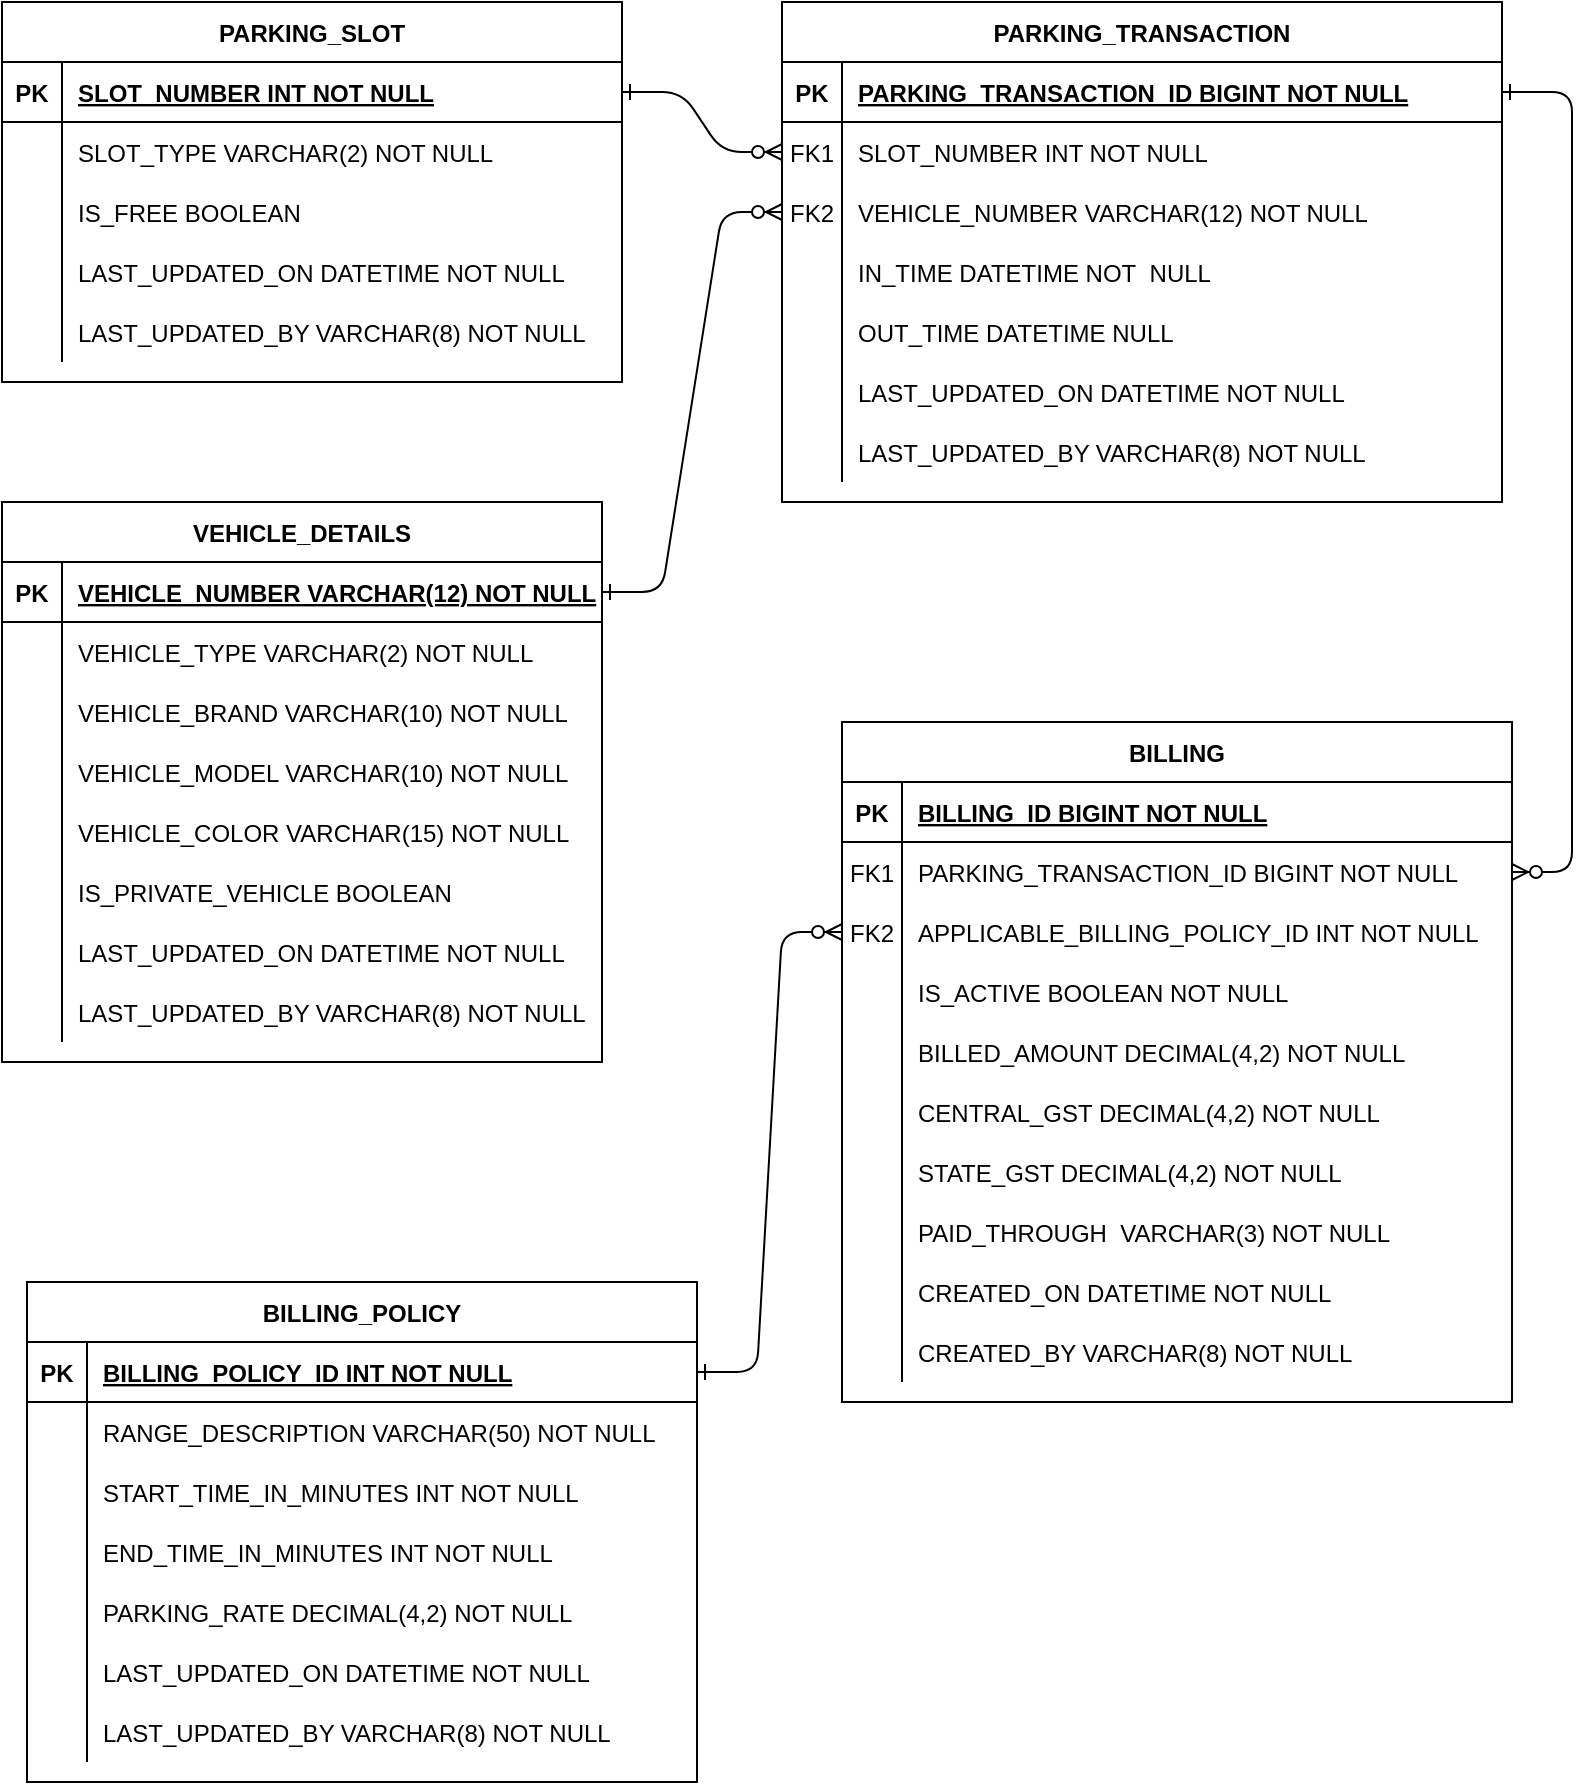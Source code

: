 <mxfile pages="3">
    <diagram id="R2lEEEUBdFMjLlhIrx00" name="Entity Diagram">
        <mxGraphModel dx="1386" dy="784" grid="1" gridSize="10" guides="1" tooltips="1" connect="1" arrows="1" fold="1" page="1" pageScale="1" pageWidth="850" pageHeight="1100" math="0" shadow="0" extFonts="Permanent Marker^https://fonts.googleapis.com/css?family=Permanent+Marker">
            <root>
                <mxCell id="0"/>
                <mxCell id="1" parent="0"/>
                <mxCell id="C-vyLk0tnHw3VtMMgP7b-1" value="" style="edgeStyle=entityRelationEdgeStyle;endArrow=ERzeroToMany;startArrow=ERone;endFill=1;startFill=0;" parent="1" source="C-vyLk0tnHw3VtMMgP7b-24" target="C-vyLk0tnHw3VtMMgP7b-6" edge="1">
                    <mxGeometry width="100" height="100" relative="1" as="geometry">
                        <mxPoint x="340" y="720" as="sourcePoint"/>
                        <mxPoint x="440" y="620" as="targetPoint"/>
                    </mxGeometry>
                </mxCell>
                <mxCell id="C-vyLk0tnHw3VtMMgP7b-12" value="" style="edgeStyle=entityRelationEdgeStyle;endArrow=ERzeroToMany;startArrow=ERone;endFill=1;startFill=0;" parent="1" source="C-vyLk0tnHw3VtMMgP7b-3" target="C-vyLk0tnHw3VtMMgP7b-17" edge="1">
                    <mxGeometry width="100" height="100" relative="1" as="geometry">
                        <mxPoint x="400" y="180" as="sourcePoint"/>
                        <mxPoint x="460" y="205" as="targetPoint"/>
                    </mxGeometry>
                </mxCell>
                <mxCell id="C-vyLk0tnHw3VtMMgP7b-2" value="PARKING_TRANSACTION" style="shape=table;startSize=30;container=1;collapsible=1;childLayout=tableLayout;fixedRows=1;rowLines=0;fontStyle=1;align=center;resizeLast=1;" parent="1" vertex="1">
                    <mxGeometry x="450" y="120" width="360" height="250" as="geometry"/>
                </mxCell>
                <mxCell id="C-vyLk0tnHw3VtMMgP7b-3" value="" style="shape=partialRectangle;collapsible=0;dropTarget=0;pointerEvents=0;fillColor=none;points=[[0,0.5],[1,0.5]];portConstraint=eastwest;top=0;left=0;right=0;bottom=1;" parent="C-vyLk0tnHw3VtMMgP7b-2" vertex="1">
                    <mxGeometry y="30" width="360" height="30" as="geometry"/>
                </mxCell>
                <mxCell id="C-vyLk0tnHw3VtMMgP7b-4" value="PK" style="shape=partialRectangle;overflow=hidden;connectable=0;fillColor=none;top=0;left=0;bottom=0;right=0;fontStyle=1;" parent="C-vyLk0tnHw3VtMMgP7b-3" vertex="1">
                    <mxGeometry width="30" height="30" as="geometry">
                        <mxRectangle width="30" height="30" as="alternateBounds"/>
                    </mxGeometry>
                </mxCell>
                <mxCell id="C-vyLk0tnHw3VtMMgP7b-5" value="PARKING_TRANSACTION_ID BIGINT NOT NULL " style="shape=partialRectangle;overflow=hidden;connectable=0;fillColor=none;top=0;left=0;bottom=0;right=0;align=left;spacingLeft=6;fontStyle=5;" parent="C-vyLk0tnHw3VtMMgP7b-3" vertex="1">
                    <mxGeometry x="30" width="330" height="30" as="geometry">
                        <mxRectangle width="330" height="30" as="alternateBounds"/>
                    </mxGeometry>
                </mxCell>
                <mxCell id="C-vyLk0tnHw3VtMMgP7b-6" value="" style="shape=partialRectangle;collapsible=0;dropTarget=0;pointerEvents=0;fillColor=none;points=[[0,0.5],[1,0.5]];portConstraint=eastwest;top=0;left=0;right=0;bottom=0;" parent="C-vyLk0tnHw3VtMMgP7b-2" vertex="1">
                    <mxGeometry y="60" width="360" height="30" as="geometry"/>
                </mxCell>
                <mxCell id="C-vyLk0tnHw3VtMMgP7b-7" value="FK1" style="shape=partialRectangle;overflow=hidden;connectable=0;fillColor=none;top=0;left=0;bottom=0;right=0;" parent="C-vyLk0tnHw3VtMMgP7b-6" vertex="1">
                    <mxGeometry width="30" height="30" as="geometry">
                        <mxRectangle width="30" height="30" as="alternateBounds"/>
                    </mxGeometry>
                </mxCell>
                <mxCell id="C-vyLk0tnHw3VtMMgP7b-8" value="SLOT_NUMBER INT NOT NULL" style="shape=partialRectangle;overflow=hidden;connectable=0;fillColor=none;top=0;left=0;bottom=0;right=0;align=left;spacingLeft=6;" parent="C-vyLk0tnHw3VtMMgP7b-6" vertex="1">
                    <mxGeometry x="30" width="330" height="30" as="geometry">
                        <mxRectangle width="330" height="30" as="alternateBounds"/>
                    </mxGeometry>
                </mxCell>
                <mxCell id="C-vyLk0tnHw3VtMMgP7b-9" value="" style="shape=partialRectangle;collapsible=0;dropTarget=0;pointerEvents=0;fillColor=none;points=[[0,0.5],[1,0.5]];portConstraint=eastwest;top=0;left=0;right=0;bottom=0;" parent="C-vyLk0tnHw3VtMMgP7b-2" vertex="1">
                    <mxGeometry y="90" width="360" height="30" as="geometry"/>
                </mxCell>
                <mxCell id="C-vyLk0tnHw3VtMMgP7b-10" value="FK2" style="shape=partialRectangle;overflow=hidden;connectable=0;fillColor=none;top=0;left=0;bottom=0;right=0;" parent="C-vyLk0tnHw3VtMMgP7b-9" vertex="1">
                    <mxGeometry width="30" height="30" as="geometry">
                        <mxRectangle width="30" height="30" as="alternateBounds"/>
                    </mxGeometry>
                </mxCell>
                <mxCell id="C-vyLk0tnHw3VtMMgP7b-11" value="VEHICLE_NUMBER VARCHAR(12) NOT NULL" style="shape=partialRectangle;overflow=hidden;connectable=0;fillColor=none;top=0;left=0;bottom=0;right=0;align=left;spacingLeft=6;" parent="C-vyLk0tnHw3VtMMgP7b-9" vertex="1">
                    <mxGeometry x="30" width="330" height="30" as="geometry">
                        <mxRectangle width="330" height="30" as="alternateBounds"/>
                    </mxGeometry>
                </mxCell>
                <mxCell id="mUUcwbQJLXH5a2ECCoWB-27" style="shape=partialRectangle;collapsible=0;dropTarget=0;pointerEvents=0;fillColor=none;points=[[0,0.5],[1,0.5]];portConstraint=eastwest;top=0;left=0;right=0;bottom=0;" parent="C-vyLk0tnHw3VtMMgP7b-2" vertex="1">
                    <mxGeometry y="120" width="360" height="30" as="geometry"/>
                </mxCell>
                <mxCell id="mUUcwbQJLXH5a2ECCoWB-28" style="shape=partialRectangle;overflow=hidden;connectable=0;fillColor=none;top=0;left=0;bottom=0;right=0;" parent="mUUcwbQJLXH5a2ECCoWB-27" vertex="1">
                    <mxGeometry width="30" height="30" as="geometry">
                        <mxRectangle width="30" height="30" as="alternateBounds"/>
                    </mxGeometry>
                </mxCell>
                <mxCell id="mUUcwbQJLXH5a2ECCoWB-29" value="IN_TIME DATETIME NOT  NULL" style="shape=partialRectangle;overflow=hidden;connectable=0;fillColor=none;top=0;left=0;bottom=0;right=0;align=left;spacingLeft=6;" parent="mUUcwbQJLXH5a2ECCoWB-27" vertex="1">
                    <mxGeometry x="30" width="330" height="30" as="geometry">
                        <mxRectangle width="330" height="30" as="alternateBounds"/>
                    </mxGeometry>
                </mxCell>
                <mxCell id="mUUcwbQJLXH5a2ECCoWB-24" style="shape=partialRectangle;collapsible=0;dropTarget=0;pointerEvents=0;fillColor=none;points=[[0,0.5],[1,0.5]];portConstraint=eastwest;top=0;left=0;right=0;bottom=0;" parent="C-vyLk0tnHw3VtMMgP7b-2" vertex="1">
                    <mxGeometry y="150" width="360" height="30" as="geometry"/>
                </mxCell>
                <mxCell id="mUUcwbQJLXH5a2ECCoWB-25" style="shape=partialRectangle;overflow=hidden;connectable=0;fillColor=none;top=0;left=0;bottom=0;right=0;" parent="mUUcwbQJLXH5a2ECCoWB-24" vertex="1">
                    <mxGeometry width="30" height="30" as="geometry">
                        <mxRectangle width="30" height="30" as="alternateBounds"/>
                    </mxGeometry>
                </mxCell>
                <mxCell id="mUUcwbQJLXH5a2ECCoWB-26" value="OUT_TIME DATETIME NULL" style="shape=partialRectangle;overflow=hidden;connectable=0;fillColor=none;top=0;left=0;bottom=0;right=0;align=left;spacingLeft=6;" parent="mUUcwbQJLXH5a2ECCoWB-24" vertex="1">
                    <mxGeometry x="30" width="330" height="30" as="geometry">
                        <mxRectangle width="330" height="30" as="alternateBounds"/>
                    </mxGeometry>
                </mxCell>
                <mxCell id="mUUcwbQJLXH5a2ECCoWB-42" style="shape=partialRectangle;collapsible=0;dropTarget=0;pointerEvents=0;fillColor=none;points=[[0,0.5],[1,0.5]];portConstraint=eastwest;top=0;left=0;right=0;bottom=0;" parent="C-vyLk0tnHw3VtMMgP7b-2" vertex="1">
                    <mxGeometry y="180" width="360" height="30" as="geometry"/>
                </mxCell>
                <mxCell id="mUUcwbQJLXH5a2ECCoWB-43" style="shape=partialRectangle;overflow=hidden;connectable=0;fillColor=none;top=0;left=0;bottom=0;right=0;" parent="mUUcwbQJLXH5a2ECCoWB-42" vertex="1">
                    <mxGeometry width="30" height="30" as="geometry">
                        <mxRectangle width="30" height="30" as="alternateBounds"/>
                    </mxGeometry>
                </mxCell>
                <mxCell id="mUUcwbQJLXH5a2ECCoWB-44" value="LAST_UPDATED_ON DATETIME NOT NULL" style="shape=partialRectangle;overflow=hidden;connectable=0;fillColor=none;top=0;left=0;bottom=0;right=0;align=left;spacingLeft=6;" parent="mUUcwbQJLXH5a2ECCoWB-42" vertex="1">
                    <mxGeometry x="30" width="330" height="30" as="geometry">
                        <mxRectangle width="330" height="30" as="alternateBounds"/>
                    </mxGeometry>
                </mxCell>
                <mxCell id="mUUcwbQJLXH5a2ECCoWB-45" style="shape=partialRectangle;collapsible=0;dropTarget=0;pointerEvents=0;fillColor=none;points=[[0,0.5],[1,0.5]];portConstraint=eastwest;top=0;left=0;right=0;bottom=0;" parent="C-vyLk0tnHw3VtMMgP7b-2" vertex="1">
                    <mxGeometry y="210" width="360" height="30" as="geometry"/>
                </mxCell>
                <mxCell id="mUUcwbQJLXH5a2ECCoWB-46" style="shape=partialRectangle;overflow=hidden;connectable=0;fillColor=none;top=0;left=0;bottom=0;right=0;" parent="mUUcwbQJLXH5a2ECCoWB-45" vertex="1">
                    <mxGeometry width="30" height="30" as="geometry">
                        <mxRectangle width="30" height="30" as="alternateBounds"/>
                    </mxGeometry>
                </mxCell>
                <mxCell id="mUUcwbQJLXH5a2ECCoWB-47" value="LAST_UPDATED_BY VARCHAR(8) NOT NULL" style="shape=partialRectangle;overflow=hidden;connectable=0;fillColor=none;top=0;left=0;bottom=0;right=0;align=left;spacingLeft=6;" parent="mUUcwbQJLXH5a2ECCoWB-45" vertex="1">
                    <mxGeometry x="30" width="330" height="30" as="geometry">
                        <mxRectangle width="330" height="30" as="alternateBounds"/>
                    </mxGeometry>
                </mxCell>
                <mxCell id="C-vyLk0tnHw3VtMMgP7b-13" value="BILLING" style="shape=table;startSize=30;container=1;collapsible=1;childLayout=tableLayout;fixedRows=1;rowLines=0;fontStyle=1;align=center;resizeLast=1;" parent="1" vertex="1">
                    <mxGeometry x="480" y="480" width="335" height="340" as="geometry"/>
                </mxCell>
                <mxCell id="C-vyLk0tnHw3VtMMgP7b-14" value="" style="shape=partialRectangle;collapsible=0;dropTarget=0;pointerEvents=0;fillColor=none;points=[[0,0.5],[1,0.5]];portConstraint=eastwest;top=0;left=0;right=0;bottom=1;" parent="C-vyLk0tnHw3VtMMgP7b-13" vertex="1">
                    <mxGeometry y="30" width="335" height="30" as="geometry"/>
                </mxCell>
                <mxCell id="C-vyLk0tnHw3VtMMgP7b-15" value="PK" style="shape=partialRectangle;overflow=hidden;connectable=0;fillColor=none;top=0;left=0;bottom=0;right=0;fontStyle=1;" parent="C-vyLk0tnHw3VtMMgP7b-14" vertex="1">
                    <mxGeometry width="30" height="30" as="geometry">
                        <mxRectangle width="30" height="30" as="alternateBounds"/>
                    </mxGeometry>
                </mxCell>
                <mxCell id="C-vyLk0tnHw3VtMMgP7b-16" value="BILLING_ID BIGINT NOT NULL " style="shape=partialRectangle;overflow=hidden;connectable=0;fillColor=none;top=0;left=0;bottom=0;right=0;align=left;spacingLeft=6;fontStyle=5;" parent="C-vyLk0tnHw3VtMMgP7b-14" vertex="1">
                    <mxGeometry x="30" width="305" height="30" as="geometry">
                        <mxRectangle width="305" height="30" as="alternateBounds"/>
                    </mxGeometry>
                </mxCell>
                <mxCell id="C-vyLk0tnHw3VtMMgP7b-17" value="" style="shape=partialRectangle;collapsible=0;dropTarget=0;pointerEvents=0;fillColor=none;points=[[0,0.5],[1,0.5]];portConstraint=eastwest;top=0;left=0;right=0;bottom=0;" parent="C-vyLk0tnHw3VtMMgP7b-13" vertex="1">
                    <mxGeometry y="60" width="335" height="30" as="geometry"/>
                </mxCell>
                <mxCell id="C-vyLk0tnHw3VtMMgP7b-18" value="FK1" style="shape=partialRectangle;overflow=hidden;connectable=0;fillColor=none;top=0;left=0;bottom=0;right=0;" parent="C-vyLk0tnHw3VtMMgP7b-17" vertex="1">
                    <mxGeometry width="30" height="30" as="geometry">
                        <mxRectangle width="30" height="30" as="alternateBounds"/>
                    </mxGeometry>
                </mxCell>
                <mxCell id="C-vyLk0tnHw3VtMMgP7b-19" value="PARKING_TRANSACTION_ID BIGINT NOT NULL" style="shape=partialRectangle;overflow=hidden;connectable=0;fillColor=none;top=0;left=0;bottom=0;right=0;align=left;spacingLeft=6;" parent="C-vyLk0tnHw3VtMMgP7b-17" vertex="1">
                    <mxGeometry x="30" width="305" height="30" as="geometry">
                        <mxRectangle width="305" height="30" as="alternateBounds"/>
                    </mxGeometry>
                </mxCell>
                <mxCell id="C-vyLk0tnHw3VtMMgP7b-20" value="" style="shape=partialRectangle;collapsible=0;dropTarget=0;pointerEvents=0;fillColor=none;points=[[0,0.5],[1,0.5]];portConstraint=eastwest;top=0;left=0;right=0;bottom=0;" parent="C-vyLk0tnHw3VtMMgP7b-13" vertex="1">
                    <mxGeometry y="90" width="335" height="30" as="geometry"/>
                </mxCell>
                <mxCell id="C-vyLk0tnHw3VtMMgP7b-21" value="FK2" style="shape=partialRectangle;overflow=hidden;connectable=0;fillColor=none;top=0;left=0;bottom=0;right=0;" parent="C-vyLk0tnHw3VtMMgP7b-20" vertex="1">
                    <mxGeometry width="30" height="30" as="geometry">
                        <mxRectangle width="30" height="30" as="alternateBounds"/>
                    </mxGeometry>
                </mxCell>
                <mxCell id="C-vyLk0tnHw3VtMMgP7b-22" value="APPLICABLE_BILLING_POLICY_ID INT NOT NULL" style="shape=partialRectangle;overflow=hidden;connectable=0;fillColor=none;top=0;left=0;bottom=0;right=0;align=left;spacingLeft=6;" parent="C-vyLk0tnHw3VtMMgP7b-20" vertex="1">
                    <mxGeometry x="30" width="305" height="30" as="geometry">
                        <mxRectangle width="305" height="30" as="alternateBounds"/>
                    </mxGeometry>
                </mxCell>
                <mxCell id="mUUcwbQJLXH5a2ECCoWB-98" style="shape=partialRectangle;collapsible=0;dropTarget=0;pointerEvents=0;fillColor=none;points=[[0,0.5],[1,0.5]];portConstraint=eastwest;top=0;left=0;right=0;bottom=0;" parent="C-vyLk0tnHw3VtMMgP7b-13" vertex="1">
                    <mxGeometry y="120" width="335" height="30" as="geometry"/>
                </mxCell>
                <mxCell id="mUUcwbQJLXH5a2ECCoWB-99" style="shape=partialRectangle;overflow=hidden;connectable=0;fillColor=none;top=0;left=0;bottom=0;right=0;" parent="mUUcwbQJLXH5a2ECCoWB-98" vertex="1">
                    <mxGeometry width="30" height="30" as="geometry">
                        <mxRectangle width="30" height="30" as="alternateBounds"/>
                    </mxGeometry>
                </mxCell>
                <mxCell id="mUUcwbQJLXH5a2ECCoWB-100" value="IS_ACTIVE BOOLEAN NOT NULL" style="shape=partialRectangle;overflow=hidden;connectable=0;fillColor=none;top=0;left=0;bottom=0;right=0;align=left;spacingLeft=6;" parent="mUUcwbQJLXH5a2ECCoWB-98" vertex="1">
                    <mxGeometry x="30" width="305" height="30" as="geometry">
                        <mxRectangle width="305" height="30" as="alternateBounds"/>
                    </mxGeometry>
                </mxCell>
                <mxCell id="mUUcwbQJLXH5a2ECCoWB-74" style="shape=partialRectangle;collapsible=0;dropTarget=0;pointerEvents=0;fillColor=none;points=[[0,0.5],[1,0.5]];portConstraint=eastwest;top=0;left=0;right=0;bottom=0;" parent="C-vyLk0tnHw3VtMMgP7b-13" vertex="1">
                    <mxGeometry y="150" width="335" height="30" as="geometry"/>
                </mxCell>
                <mxCell id="mUUcwbQJLXH5a2ECCoWB-75" style="shape=partialRectangle;overflow=hidden;connectable=0;fillColor=none;top=0;left=0;bottom=0;right=0;" parent="mUUcwbQJLXH5a2ECCoWB-74" vertex="1">
                    <mxGeometry width="30" height="30" as="geometry">
                        <mxRectangle width="30" height="30" as="alternateBounds"/>
                    </mxGeometry>
                </mxCell>
                <mxCell id="mUUcwbQJLXH5a2ECCoWB-76" value="BILLED_AMOUNT DECIMAL(4,2) NOT NULL" style="shape=partialRectangle;overflow=hidden;connectable=0;fillColor=none;top=0;left=0;bottom=0;right=0;align=left;spacingLeft=6;" parent="mUUcwbQJLXH5a2ECCoWB-74" vertex="1">
                    <mxGeometry x="30" width="305" height="30" as="geometry">
                        <mxRectangle width="305" height="30" as="alternateBounds"/>
                    </mxGeometry>
                </mxCell>
                <mxCell id="mUUcwbQJLXH5a2ECCoWB-77" style="shape=partialRectangle;collapsible=0;dropTarget=0;pointerEvents=0;fillColor=none;points=[[0,0.5],[1,0.5]];portConstraint=eastwest;top=0;left=0;right=0;bottom=0;" parent="C-vyLk0tnHw3VtMMgP7b-13" vertex="1">
                    <mxGeometry y="180" width="335" height="30" as="geometry"/>
                </mxCell>
                <mxCell id="mUUcwbQJLXH5a2ECCoWB-78" style="shape=partialRectangle;overflow=hidden;connectable=0;fillColor=none;top=0;left=0;bottom=0;right=0;" parent="mUUcwbQJLXH5a2ECCoWB-77" vertex="1">
                    <mxGeometry width="30" height="30" as="geometry">
                        <mxRectangle width="30" height="30" as="alternateBounds"/>
                    </mxGeometry>
                </mxCell>
                <mxCell id="mUUcwbQJLXH5a2ECCoWB-79" value="CENTRAL_GST DECIMAL(4,2) NOT NULL" style="shape=partialRectangle;overflow=hidden;connectable=0;fillColor=none;top=0;left=0;bottom=0;right=0;align=left;spacingLeft=6;" parent="mUUcwbQJLXH5a2ECCoWB-77" vertex="1">
                    <mxGeometry x="30" width="305" height="30" as="geometry">
                        <mxRectangle width="305" height="30" as="alternateBounds"/>
                    </mxGeometry>
                </mxCell>
                <mxCell id="mUUcwbQJLXH5a2ECCoWB-80" style="shape=partialRectangle;collapsible=0;dropTarget=0;pointerEvents=0;fillColor=none;points=[[0,0.5],[1,0.5]];portConstraint=eastwest;top=0;left=0;right=0;bottom=0;" parent="C-vyLk0tnHw3VtMMgP7b-13" vertex="1">
                    <mxGeometry y="210" width="335" height="30" as="geometry"/>
                </mxCell>
                <mxCell id="mUUcwbQJLXH5a2ECCoWB-81" style="shape=partialRectangle;overflow=hidden;connectable=0;fillColor=none;top=0;left=0;bottom=0;right=0;" parent="mUUcwbQJLXH5a2ECCoWB-80" vertex="1">
                    <mxGeometry width="30" height="30" as="geometry">
                        <mxRectangle width="30" height="30" as="alternateBounds"/>
                    </mxGeometry>
                </mxCell>
                <mxCell id="mUUcwbQJLXH5a2ECCoWB-82" value="STATE_GST DECIMAL(4,2) NOT NULL" style="shape=partialRectangle;overflow=hidden;connectable=0;fillColor=none;top=0;left=0;bottom=0;right=0;align=left;spacingLeft=6;" parent="mUUcwbQJLXH5a2ECCoWB-80" vertex="1">
                    <mxGeometry x="30" width="305" height="30" as="geometry">
                        <mxRectangle width="305" height="30" as="alternateBounds"/>
                    </mxGeometry>
                </mxCell>
                <mxCell id="mUUcwbQJLXH5a2ECCoWB-83" style="shape=partialRectangle;collapsible=0;dropTarget=0;pointerEvents=0;fillColor=none;points=[[0,0.5],[1,0.5]];portConstraint=eastwest;top=0;left=0;right=0;bottom=0;" parent="C-vyLk0tnHw3VtMMgP7b-13" vertex="1">
                    <mxGeometry y="240" width="335" height="30" as="geometry"/>
                </mxCell>
                <mxCell id="mUUcwbQJLXH5a2ECCoWB-84" style="shape=partialRectangle;overflow=hidden;connectable=0;fillColor=none;top=0;left=0;bottom=0;right=0;" parent="mUUcwbQJLXH5a2ECCoWB-83" vertex="1">
                    <mxGeometry width="30" height="30" as="geometry">
                        <mxRectangle width="30" height="30" as="alternateBounds"/>
                    </mxGeometry>
                </mxCell>
                <mxCell id="mUUcwbQJLXH5a2ECCoWB-85" value="PAID_THROUGH  VARCHAR(3) NOT NULL" style="shape=partialRectangle;overflow=hidden;connectable=0;fillColor=none;top=0;left=0;bottom=0;right=0;align=left;spacingLeft=6;" parent="mUUcwbQJLXH5a2ECCoWB-83" vertex="1">
                    <mxGeometry x="30" width="305" height="30" as="geometry">
                        <mxRectangle width="305" height="30" as="alternateBounds"/>
                    </mxGeometry>
                </mxCell>
                <mxCell id="mUUcwbQJLXH5a2ECCoWB-86" style="shape=partialRectangle;collapsible=0;dropTarget=0;pointerEvents=0;fillColor=none;points=[[0,0.5],[1,0.5]];portConstraint=eastwest;top=0;left=0;right=0;bottom=0;" parent="C-vyLk0tnHw3VtMMgP7b-13" vertex="1">
                    <mxGeometry y="270" width="335" height="30" as="geometry"/>
                </mxCell>
                <mxCell id="mUUcwbQJLXH5a2ECCoWB-87" style="shape=partialRectangle;overflow=hidden;connectable=0;fillColor=none;top=0;left=0;bottom=0;right=0;" parent="mUUcwbQJLXH5a2ECCoWB-86" vertex="1">
                    <mxGeometry width="30" height="30" as="geometry">
                        <mxRectangle width="30" height="30" as="alternateBounds"/>
                    </mxGeometry>
                </mxCell>
                <mxCell id="mUUcwbQJLXH5a2ECCoWB-88" value="CREATED_ON DATETIME NOT NULL" style="shape=partialRectangle;overflow=hidden;connectable=0;fillColor=none;top=0;left=0;bottom=0;right=0;align=left;spacingLeft=6;" parent="mUUcwbQJLXH5a2ECCoWB-86" vertex="1">
                    <mxGeometry x="30" width="305" height="30" as="geometry">
                        <mxRectangle width="305" height="30" as="alternateBounds"/>
                    </mxGeometry>
                </mxCell>
                <mxCell id="mUUcwbQJLXH5a2ECCoWB-95" style="shape=partialRectangle;collapsible=0;dropTarget=0;pointerEvents=0;fillColor=none;points=[[0,0.5],[1,0.5]];portConstraint=eastwest;top=0;left=0;right=0;bottom=0;" parent="C-vyLk0tnHw3VtMMgP7b-13" vertex="1">
                    <mxGeometry y="300" width="335" height="30" as="geometry"/>
                </mxCell>
                <mxCell id="mUUcwbQJLXH5a2ECCoWB-96" style="shape=partialRectangle;overflow=hidden;connectable=0;fillColor=none;top=0;left=0;bottom=0;right=0;" parent="mUUcwbQJLXH5a2ECCoWB-95" vertex="1">
                    <mxGeometry width="30" height="30" as="geometry">
                        <mxRectangle width="30" height="30" as="alternateBounds"/>
                    </mxGeometry>
                </mxCell>
                <mxCell id="mUUcwbQJLXH5a2ECCoWB-97" value="CREATED_BY VARCHAR(8) NOT NULL" style="shape=partialRectangle;overflow=hidden;connectable=0;fillColor=none;top=0;left=0;bottom=0;right=0;align=left;spacingLeft=6;" parent="mUUcwbQJLXH5a2ECCoWB-95" vertex="1">
                    <mxGeometry x="30" width="305" height="30" as="geometry">
                        <mxRectangle width="305" height="30" as="alternateBounds"/>
                    </mxGeometry>
                </mxCell>
                <mxCell id="C-vyLk0tnHw3VtMMgP7b-23" value="PARKING_SLOT" style="shape=table;startSize=30;container=1;collapsible=1;childLayout=tableLayout;fixedRows=1;rowLines=0;fontStyle=1;align=center;resizeLast=1;" parent="1" vertex="1">
                    <mxGeometry x="60" y="120" width="310" height="190" as="geometry"/>
                </mxCell>
                <mxCell id="C-vyLk0tnHw3VtMMgP7b-24" value="" style="shape=partialRectangle;collapsible=0;dropTarget=0;pointerEvents=0;fillColor=none;points=[[0,0.5],[1,0.5]];portConstraint=eastwest;top=0;left=0;right=0;bottom=1;" parent="C-vyLk0tnHw3VtMMgP7b-23" vertex="1">
                    <mxGeometry y="30" width="310" height="30" as="geometry"/>
                </mxCell>
                <mxCell id="C-vyLk0tnHw3VtMMgP7b-25" value="PK" style="shape=partialRectangle;overflow=hidden;connectable=0;fillColor=none;top=0;left=0;bottom=0;right=0;fontStyle=1;" parent="C-vyLk0tnHw3VtMMgP7b-24" vertex="1">
                    <mxGeometry width="30" height="30" as="geometry">
                        <mxRectangle width="30" height="30" as="alternateBounds"/>
                    </mxGeometry>
                </mxCell>
                <mxCell id="C-vyLk0tnHw3VtMMgP7b-26" value="SLOT_NUMBER INT NOT NULL " style="shape=partialRectangle;overflow=hidden;connectable=0;fillColor=none;top=0;left=0;bottom=0;right=0;align=left;spacingLeft=6;fontStyle=5;" parent="C-vyLk0tnHw3VtMMgP7b-24" vertex="1">
                    <mxGeometry x="30" width="280" height="30" as="geometry">
                        <mxRectangle width="280" height="30" as="alternateBounds"/>
                    </mxGeometry>
                </mxCell>
                <mxCell id="C-vyLk0tnHw3VtMMgP7b-27" value="" style="shape=partialRectangle;collapsible=0;dropTarget=0;pointerEvents=0;fillColor=none;points=[[0,0.5],[1,0.5]];portConstraint=eastwest;top=0;left=0;right=0;bottom=0;" parent="C-vyLk0tnHw3VtMMgP7b-23" vertex="1">
                    <mxGeometry y="60" width="310" height="30" as="geometry"/>
                </mxCell>
                <mxCell id="C-vyLk0tnHw3VtMMgP7b-28" value="" style="shape=partialRectangle;overflow=hidden;connectable=0;fillColor=none;top=0;left=0;bottom=0;right=0;" parent="C-vyLk0tnHw3VtMMgP7b-27" vertex="1">
                    <mxGeometry width="30" height="30" as="geometry">
                        <mxRectangle width="30" height="30" as="alternateBounds"/>
                    </mxGeometry>
                </mxCell>
                <mxCell id="C-vyLk0tnHw3VtMMgP7b-29" value="SLOT_TYPE VARCHAR(2) NOT NULL" style="shape=partialRectangle;overflow=hidden;connectable=0;fillColor=none;top=0;left=0;bottom=0;right=0;align=left;spacingLeft=6;" parent="C-vyLk0tnHw3VtMMgP7b-27" vertex="1">
                    <mxGeometry x="30" width="280" height="30" as="geometry">
                        <mxRectangle width="280" height="30" as="alternateBounds"/>
                    </mxGeometry>
                </mxCell>
                <mxCell id="mUUcwbQJLXH5a2ECCoWB-1" style="shape=partialRectangle;collapsible=0;dropTarget=0;pointerEvents=0;fillColor=none;points=[[0,0.5],[1,0.5]];portConstraint=eastwest;top=0;left=0;right=0;bottom=0;" parent="C-vyLk0tnHw3VtMMgP7b-23" vertex="1">
                    <mxGeometry y="90" width="310" height="30" as="geometry"/>
                </mxCell>
                <mxCell id="mUUcwbQJLXH5a2ECCoWB-2" style="shape=partialRectangle;overflow=hidden;connectable=0;fillColor=none;top=0;left=0;bottom=0;right=0;" parent="mUUcwbQJLXH5a2ECCoWB-1" vertex="1">
                    <mxGeometry width="30" height="30" as="geometry">
                        <mxRectangle width="30" height="30" as="alternateBounds"/>
                    </mxGeometry>
                </mxCell>
                <mxCell id="mUUcwbQJLXH5a2ECCoWB-3" value="IS_FREE BOOLEAN" style="shape=partialRectangle;overflow=hidden;connectable=0;fillColor=none;top=0;left=0;bottom=0;right=0;align=left;spacingLeft=6;" parent="mUUcwbQJLXH5a2ECCoWB-1" vertex="1">
                    <mxGeometry x="30" width="280" height="30" as="geometry">
                        <mxRectangle width="280" height="30" as="alternateBounds"/>
                    </mxGeometry>
                </mxCell>
                <mxCell id="mUUcwbQJLXH5a2ECCoWB-4" style="shape=partialRectangle;collapsible=0;dropTarget=0;pointerEvents=0;fillColor=none;points=[[0,0.5],[1,0.5]];portConstraint=eastwest;top=0;left=0;right=0;bottom=0;" parent="C-vyLk0tnHw3VtMMgP7b-23" vertex="1">
                    <mxGeometry y="120" width="310" height="30" as="geometry"/>
                </mxCell>
                <mxCell id="mUUcwbQJLXH5a2ECCoWB-5" style="shape=partialRectangle;overflow=hidden;connectable=0;fillColor=none;top=0;left=0;bottom=0;right=0;" parent="mUUcwbQJLXH5a2ECCoWB-4" vertex="1">
                    <mxGeometry width="30" height="30" as="geometry">
                        <mxRectangle width="30" height="30" as="alternateBounds"/>
                    </mxGeometry>
                </mxCell>
                <mxCell id="mUUcwbQJLXH5a2ECCoWB-6" value="LAST_UPDATED_ON DATETIME NOT NULL" style="shape=partialRectangle;overflow=hidden;connectable=0;fillColor=none;top=0;left=0;bottom=0;right=0;align=left;spacingLeft=6;" parent="mUUcwbQJLXH5a2ECCoWB-4" vertex="1">
                    <mxGeometry x="30" width="280" height="30" as="geometry">
                        <mxRectangle width="280" height="30" as="alternateBounds"/>
                    </mxGeometry>
                </mxCell>
                <mxCell id="mUUcwbQJLXH5a2ECCoWB-36" style="shape=partialRectangle;collapsible=0;dropTarget=0;pointerEvents=0;fillColor=none;points=[[0,0.5],[1,0.5]];portConstraint=eastwest;top=0;left=0;right=0;bottom=0;" parent="C-vyLk0tnHw3VtMMgP7b-23" vertex="1">
                    <mxGeometry y="150" width="310" height="30" as="geometry"/>
                </mxCell>
                <mxCell id="mUUcwbQJLXH5a2ECCoWB-37" style="shape=partialRectangle;overflow=hidden;connectable=0;fillColor=none;top=0;left=0;bottom=0;right=0;" parent="mUUcwbQJLXH5a2ECCoWB-36" vertex="1">
                    <mxGeometry width="30" height="30" as="geometry">
                        <mxRectangle width="30" height="30" as="alternateBounds"/>
                    </mxGeometry>
                </mxCell>
                <mxCell id="mUUcwbQJLXH5a2ECCoWB-38" value="LAST_UPDATED_BY VARCHAR(8) NOT NULL" style="shape=partialRectangle;overflow=hidden;connectable=0;fillColor=none;top=0;left=0;bottom=0;right=0;align=left;spacingLeft=6;" parent="mUUcwbQJLXH5a2ECCoWB-36" vertex="1">
                    <mxGeometry x="30" width="280" height="30" as="geometry">
                        <mxRectangle width="280" height="30" as="alternateBounds"/>
                    </mxGeometry>
                </mxCell>
                <mxCell id="mUUcwbQJLXH5a2ECCoWB-7" value="VEHICLE_DETAILS" style="shape=table;startSize=30;container=1;collapsible=1;childLayout=tableLayout;fixedRows=1;rowLines=0;fontStyle=1;align=center;resizeLast=1;" parent="1" vertex="1">
                    <mxGeometry x="60" y="370" width="300" height="280" as="geometry"/>
                </mxCell>
                <mxCell id="mUUcwbQJLXH5a2ECCoWB-8" value="" style="shape=partialRectangle;collapsible=0;dropTarget=0;pointerEvents=0;fillColor=none;points=[[0,0.5],[1,0.5]];portConstraint=eastwest;top=0;left=0;right=0;bottom=1;" parent="mUUcwbQJLXH5a2ECCoWB-7" vertex="1">
                    <mxGeometry y="30" width="300" height="30" as="geometry"/>
                </mxCell>
                <mxCell id="mUUcwbQJLXH5a2ECCoWB-9" value="PK" style="shape=partialRectangle;overflow=hidden;connectable=0;fillColor=none;top=0;left=0;bottom=0;right=0;fontStyle=1;" parent="mUUcwbQJLXH5a2ECCoWB-8" vertex="1">
                    <mxGeometry width="30" height="30" as="geometry">
                        <mxRectangle width="30" height="30" as="alternateBounds"/>
                    </mxGeometry>
                </mxCell>
                <mxCell id="mUUcwbQJLXH5a2ECCoWB-10" value="VEHICLE_NUMBER VARCHAR(12) NOT NULL " style="shape=partialRectangle;overflow=hidden;connectable=0;fillColor=none;top=0;left=0;bottom=0;right=0;align=left;spacingLeft=6;fontStyle=5;" parent="mUUcwbQJLXH5a2ECCoWB-8" vertex="1">
                    <mxGeometry x="30" width="270" height="30" as="geometry">
                        <mxRectangle width="270" height="30" as="alternateBounds"/>
                    </mxGeometry>
                </mxCell>
                <mxCell id="mUUcwbQJLXH5a2ECCoWB-33" style="shape=partialRectangle;collapsible=0;dropTarget=0;pointerEvents=0;fillColor=none;points=[[0,0.5],[1,0.5]];portConstraint=eastwest;top=0;left=0;right=0;bottom=0;" parent="mUUcwbQJLXH5a2ECCoWB-7" vertex="1">
                    <mxGeometry y="60" width="300" height="30" as="geometry"/>
                </mxCell>
                <mxCell id="mUUcwbQJLXH5a2ECCoWB-34" style="shape=partialRectangle;overflow=hidden;connectable=0;fillColor=none;top=0;left=0;bottom=0;right=0;" parent="mUUcwbQJLXH5a2ECCoWB-33" vertex="1">
                    <mxGeometry width="30" height="30" as="geometry">
                        <mxRectangle width="30" height="30" as="alternateBounds"/>
                    </mxGeometry>
                </mxCell>
                <mxCell id="mUUcwbQJLXH5a2ECCoWB-35" value="VEHICLE_TYPE VARCHAR(2) NOT NULL" style="shape=partialRectangle;overflow=hidden;connectable=0;fillColor=none;top=0;left=0;bottom=0;right=0;align=left;spacingLeft=6;" parent="mUUcwbQJLXH5a2ECCoWB-33" vertex="1">
                    <mxGeometry x="30" width="270" height="30" as="geometry">
                        <mxRectangle width="270" height="30" as="alternateBounds"/>
                    </mxGeometry>
                </mxCell>
                <mxCell id="mUUcwbQJLXH5a2ECCoWB-11" value="" style="shape=partialRectangle;collapsible=0;dropTarget=0;pointerEvents=0;fillColor=none;points=[[0,0.5],[1,0.5]];portConstraint=eastwest;top=0;left=0;right=0;bottom=0;" parent="mUUcwbQJLXH5a2ECCoWB-7" vertex="1">
                    <mxGeometry y="90" width="300" height="30" as="geometry"/>
                </mxCell>
                <mxCell id="mUUcwbQJLXH5a2ECCoWB-12" value="" style="shape=partialRectangle;overflow=hidden;connectable=0;fillColor=none;top=0;left=0;bottom=0;right=0;" parent="mUUcwbQJLXH5a2ECCoWB-11" vertex="1">
                    <mxGeometry width="30" height="30" as="geometry">
                        <mxRectangle width="30" height="30" as="alternateBounds"/>
                    </mxGeometry>
                </mxCell>
                <mxCell id="mUUcwbQJLXH5a2ECCoWB-13" value="VEHICLE_BRAND VARCHAR(10) NOT NULL" style="shape=partialRectangle;overflow=hidden;connectable=0;fillColor=none;top=0;left=0;bottom=0;right=0;align=left;spacingLeft=6;" parent="mUUcwbQJLXH5a2ECCoWB-11" vertex="1">
                    <mxGeometry x="30" width="270" height="30" as="geometry">
                        <mxRectangle width="270" height="30" as="alternateBounds"/>
                    </mxGeometry>
                </mxCell>
                <mxCell id="mUUcwbQJLXH5a2ECCoWB-14" style="shape=partialRectangle;collapsible=0;dropTarget=0;pointerEvents=0;fillColor=none;points=[[0,0.5],[1,0.5]];portConstraint=eastwest;top=0;left=0;right=0;bottom=0;" parent="mUUcwbQJLXH5a2ECCoWB-7" vertex="1">
                    <mxGeometry y="120" width="300" height="30" as="geometry"/>
                </mxCell>
                <mxCell id="mUUcwbQJLXH5a2ECCoWB-15" style="shape=partialRectangle;overflow=hidden;connectable=0;fillColor=none;top=0;left=0;bottom=0;right=0;" parent="mUUcwbQJLXH5a2ECCoWB-14" vertex="1">
                    <mxGeometry width="30" height="30" as="geometry">
                        <mxRectangle width="30" height="30" as="alternateBounds"/>
                    </mxGeometry>
                </mxCell>
                <mxCell id="mUUcwbQJLXH5a2ECCoWB-16" value="VEHICLE_MODEL VARCHAR(10) NOT NULL" style="shape=partialRectangle;overflow=hidden;connectable=0;fillColor=none;top=0;left=0;bottom=0;right=0;align=left;spacingLeft=6;" parent="mUUcwbQJLXH5a2ECCoWB-14" vertex="1">
                    <mxGeometry x="30" width="270" height="30" as="geometry">
                        <mxRectangle width="270" height="30" as="alternateBounds"/>
                    </mxGeometry>
                </mxCell>
                <mxCell id="mUUcwbQJLXH5a2ECCoWB-21" style="shape=partialRectangle;collapsible=0;dropTarget=0;pointerEvents=0;fillColor=none;points=[[0,0.5],[1,0.5]];portConstraint=eastwest;top=0;left=0;right=0;bottom=0;" parent="mUUcwbQJLXH5a2ECCoWB-7" vertex="1">
                    <mxGeometry y="150" width="300" height="30" as="geometry"/>
                </mxCell>
                <mxCell id="mUUcwbQJLXH5a2ECCoWB-22" style="shape=partialRectangle;overflow=hidden;connectable=0;fillColor=none;top=0;left=0;bottom=0;right=0;" parent="mUUcwbQJLXH5a2ECCoWB-21" vertex="1">
                    <mxGeometry width="30" height="30" as="geometry">
                        <mxRectangle width="30" height="30" as="alternateBounds"/>
                    </mxGeometry>
                </mxCell>
                <mxCell id="mUUcwbQJLXH5a2ECCoWB-23" value="VEHICLE_COLOR VARCHAR(15) NOT NULL" style="shape=partialRectangle;overflow=hidden;connectable=0;fillColor=none;top=0;left=0;bottom=0;right=0;align=left;spacingLeft=6;" parent="mUUcwbQJLXH5a2ECCoWB-21" vertex="1">
                    <mxGeometry x="30" width="270" height="30" as="geometry">
                        <mxRectangle width="270" height="30" as="alternateBounds"/>
                    </mxGeometry>
                </mxCell>
                <mxCell id="mUUcwbQJLXH5a2ECCoWB-17" style="shape=partialRectangle;collapsible=0;dropTarget=0;pointerEvents=0;fillColor=none;points=[[0,0.5],[1,0.5]];portConstraint=eastwest;top=0;left=0;right=0;bottom=0;" parent="mUUcwbQJLXH5a2ECCoWB-7" vertex="1">
                    <mxGeometry y="180" width="300" height="30" as="geometry"/>
                </mxCell>
                <mxCell id="mUUcwbQJLXH5a2ECCoWB-18" style="shape=partialRectangle;overflow=hidden;connectable=0;fillColor=none;top=0;left=0;bottom=0;right=0;" parent="mUUcwbQJLXH5a2ECCoWB-17" vertex="1">
                    <mxGeometry width="30" height="30" as="geometry">
                        <mxRectangle width="30" height="30" as="alternateBounds"/>
                    </mxGeometry>
                </mxCell>
                <mxCell id="mUUcwbQJLXH5a2ECCoWB-19" value="IS_PRIVATE_VEHICLE BOOLEAN" style="shape=partialRectangle;overflow=hidden;connectable=0;fillColor=none;top=0;left=0;bottom=0;right=0;align=left;spacingLeft=6;" parent="mUUcwbQJLXH5a2ECCoWB-17" vertex="1">
                    <mxGeometry x="30" width="270" height="30" as="geometry">
                        <mxRectangle width="270" height="30" as="alternateBounds"/>
                    </mxGeometry>
                </mxCell>
                <mxCell id="mUUcwbQJLXH5a2ECCoWB-51" style="shape=partialRectangle;collapsible=0;dropTarget=0;pointerEvents=0;fillColor=none;points=[[0,0.5],[1,0.5]];portConstraint=eastwest;top=0;left=0;right=0;bottom=0;" parent="mUUcwbQJLXH5a2ECCoWB-7" vertex="1">
                    <mxGeometry y="210" width="300" height="30" as="geometry"/>
                </mxCell>
                <mxCell id="mUUcwbQJLXH5a2ECCoWB-52" style="shape=partialRectangle;overflow=hidden;connectable=0;fillColor=none;top=0;left=0;bottom=0;right=0;" parent="mUUcwbQJLXH5a2ECCoWB-51" vertex="1">
                    <mxGeometry width="30" height="30" as="geometry">
                        <mxRectangle width="30" height="30" as="alternateBounds"/>
                    </mxGeometry>
                </mxCell>
                <mxCell id="mUUcwbQJLXH5a2ECCoWB-53" value="LAST_UPDATED_ON DATETIME NOT NULL" style="shape=partialRectangle;overflow=hidden;connectable=0;fillColor=none;top=0;left=0;bottom=0;right=0;align=left;spacingLeft=6;" parent="mUUcwbQJLXH5a2ECCoWB-51" vertex="1">
                    <mxGeometry x="30" width="270" height="30" as="geometry">
                        <mxRectangle width="270" height="30" as="alternateBounds"/>
                    </mxGeometry>
                </mxCell>
                <mxCell id="mUUcwbQJLXH5a2ECCoWB-48" style="shape=partialRectangle;collapsible=0;dropTarget=0;pointerEvents=0;fillColor=none;points=[[0,0.5],[1,0.5]];portConstraint=eastwest;top=0;left=0;right=0;bottom=0;" parent="mUUcwbQJLXH5a2ECCoWB-7" vertex="1">
                    <mxGeometry y="240" width="300" height="30" as="geometry"/>
                </mxCell>
                <mxCell id="mUUcwbQJLXH5a2ECCoWB-49" style="shape=partialRectangle;overflow=hidden;connectable=0;fillColor=none;top=0;left=0;bottom=0;right=0;" parent="mUUcwbQJLXH5a2ECCoWB-48" vertex="1">
                    <mxGeometry width="30" height="30" as="geometry">
                        <mxRectangle width="30" height="30" as="alternateBounds"/>
                    </mxGeometry>
                </mxCell>
                <mxCell id="mUUcwbQJLXH5a2ECCoWB-50" value="LAST_UPDATED_BY VARCHAR(8) NOT NULL" style="shape=partialRectangle;overflow=hidden;connectable=0;fillColor=none;top=0;left=0;bottom=0;right=0;align=left;spacingLeft=6;" parent="mUUcwbQJLXH5a2ECCoWB-48" vertex="1">
                    <mxGeometry x="30" width="270" height="30" as="geometry">
                        <mxRectangle width="270" height="30" as="alternateBounds"/>
                    </mxGeometry>
                </mxCell>
                <mxCell id="mUUcwbQJLXH5a2ECCoWB-20" value="" style="edgeStyle=entityRelationEdgeStyle;endArrow=ERzeroToMany;startArrow=ERone;endFill=1;startFill=0;exitX=1;exitY=0.5;exitDx=0;exitDy=0;entryX=0;entryY=0.5;entryDx=0;entryDy=0;" parent="1" source="mUUcwbQJLXH5a2ECCoWB-8" target="C-vyLk0tnHw3VtMMgP7b-9" edge="1">
                    <mxGeometry width="100" height="100" relative="1" as="geometry">
                        <mxPoint x="380" y="175" as="sourcePoint"/>
                        <mxPoint x="460" y="205" as="targetPoint"/>
                    </mxGeometry>
                </mxCell>
                <mxCell id="mUUcwbQJLXH5a2ECCoWB-57" value="BILLING_POLICY" style="shape=table;startSize=30;container=1;collapsible=1;childLayout=tableLayout;fixedRows=1;rowLines=0;fontStyle=1;align=center;resizeLast=1;" parent="1" vertex="1">
                    <mxGeometry x="72.5" y="760" width="335" height="250" as="geometry"/>
                </mxCell>
                <mxCell id="mUUcwbQJLXH5a2ECCoWB-58" value="" style="shape=partialRectangle;collapsible=0;dropTarget=0;pointerEvents=0;fillColor=none;points=[[0,0.5],[1,0.5]];portConstraint=eastwest;top=0;left=0;right=0;bottom=1;" parent="mUUcwbQJLXH5a2ECCoWB-57" vertex="1">
                    <mxGeometry y="30" width="335" height="30" as="geometry"/>
                </mxCell>
                <mxCell id="mUUcwbQJLXH5a2ECCoWB-59" value="PK" style="shape=partialRectangle;overflow=hidden;connectable=0;fillColor=none;top=0;left=0;bottom=0;right=0;fontStyle=1;" parent="mUUcwbQJLXH5a2ECCoWB-58" vertex="1">
                    <mxGeometry width="30" height="30" as="geometry">
                        <mxRectangle width="30" height="30" as="alternateBounds"/>
                    </mxGeometry>
                </mxCell>
                <mxCell id="mUUcwbQJLXH5a2ECCoWB-60" value="BILLING_POLICY_ID INT NOT NULL " style="shape=partialRectangle;overflow=hidden;connectable=0;fillColor=none;top=0;left=0;bottom=0;right=0;align=left;spacingLeft=6;fontStyle=5;" parent="mUUcwbQJLXH5a2ECCoWB-58" vertex="1">
                    <mxGeometry x="30" width="305" height="30" as="geometry">
                        <mxRectangle width="305" height="30" as="alternateBounds"/>
                    </mxGeometry>
                </mxCell>
                <mxCell id="mUUcwbQJLXH5a2ECCoWB-70" style="shape=partialRectangle;collapsible=0;dropTarget=0;pointerEvents=0;fillColor=none;points=[[0,0.5],[1,0.5]];portConstraint=eastwest;top=0;left=0;right=0;bottom=0;" parent="mUUcwbQJLXH5a2ECCoWB-57" vertex="1">
                    <mxGeometry y="60" width="335" height="30" as="geometry"/>
                </mxCell>
                <mxCell id="mUUcwbQJLXH5a2ECCoWB-71" style="shape=partialRectangle;overflow=hidden;connectable=0;fillColor=none;top=0;left=0;bottom=0;right=0;" parent="mUUcwbQJLXH5a2ECCoWB-70" vertex="1">
                    <mxGeometry width="30" height="30" as="geometry">
                        <mxRectangle width="30" height="30" as="alternateBounds"/>
                    </mxGeometry>
                </mxCell>
                <mxCell id="mUUcwbQJLXH5a2ECCoWB-72" value="RANGE_DESCRIPTION VARCHAR(50) NOT NULL" style="shape=partialRectangle;overflow=hidden;connectable=0;fillColor=none;top=0;left=0;bottom=0;right=0;align=left;spacingLeft=6;" parent="mUUcwbQJLXH5a2ECCoWB-70" vertex="1">
                    <mxGeometry x="30" width="305" height="30" as="geometry">
                        <mxRectangle width="305" height="30" as="alternateBounds"/>
                    </mxGeometry>
                </mxCell>
                <mxCell id="mUUcwbQJLXH5a2ECCoWB-61" value="" style="shape=partialRectangle;collapsible=0;dropTarget=0;pointerEvents=0;fillColor=none;points=[[0,0.5],[1,0.5]];portConstraint=eastwest;top=0;left=0;right=0;bottom=0;" parent="mUUcwbQJLXH5a2ECCoWB-57" vertex="1">
                    <mxGeometry y="90" width="335" height="30" as="geometry"/>
                </mxCell>
                <mxCell id="mUUcwbQJLXH5a2ECCoWB-62" value="" style="shape=partialRectangle;overflow=hidden;connectable=0;fillColor=none;top=0;left=0;bottom=0;right=0;" parent="mUUcwbQJLXH5a2ECCoWB-61" vertex="1">
                    <mxGeometry width="30" height="30" as="geometry">
                        <mxRectangle width="30" height="30" as="alternateBounds"/>
                    </mxGeometry>
                </mxCell>
                <mxCell id="mUUcwbQJLXH5a2ECCoWB-63" value="START_TIME_IN_MINUTES INT NOT NULL" style="shape=partialRectangle;overflow=hidden;connectable=0;fillColor=none;top=0;left=0;bottom=0;right=0;align=left;spacingLeft=6;" parent="mUUcwbQJLXH5a2ECCoWB-61" vertex="1">
                    <mxGeometry x="30" width="305" height="30" as="geometry">
                        <mxRectangle width="305" height="30" as="alternateBounds"/>
                    </mxGeometry>
                </mxCell>
                <mxCell id="mUUcwbQJLXH5a2ECCoWB-64" value="" style="shape=partialRectangle;collapsible=0;dropTarget=0;pointerEvents=0;fillColor=none;points=[[0,0.5],[1,0.5]];portConstraint=eastwest;top=0;left=0;right=0;bottom=0;" parent="mUUcwbQJLXH5a2ECCoWB-57" vertex="1">
                    <mxGeometry y="120" width="335" height="30" as="geometry"/>
                </mxCell>
                <mxCell id="mUUcwbQJLXH5a2ECCoWB-65" value="" style="shape=partialRectangle;overflow=hidden;connectable=0;fillColor=none;top=0;left=0;bottom=0;right=0;" parent="mUUcwbQJLXH5a2ECCoWB-64" vertex="1">
                    <mxGeometry width="30" height="30" as="geometry">
                        <mxRectangle width="30" height="30" as="alternateBounds"/>
                    </mxGeometry>
                </mxCell>
                <mxCell id="mUUcwbQJLXH5a2ECCoWB-66" value="END_TIME_IN_MINUTES INT NOT NULL" style="shape=partialRectangle;overflow=hidden;connectable=0;fillColor=none;top=0;left=0;bottom=0;right=0;align=left;spacingLeft=6;" parent="mUUcwbQJLXH5a2ECCoWB-64" vertex="1">
                    <mxGeometry x="30" width="305" height="30" as="geometry">
                        <mxRectangle width="305" height="30" as="alternateBounds"/>
                    </mxGeometry>
                </mxCell>
                <mxCell id="mUUcwbQJLXH5a2ECCoWB-67" style="shape=partialRectangle;collapsible=0;dropTarget=0;pointerEvents=0;fillColor=none;points=[[0,0.5],[1,0.5]];portConstraint=eastwest;top=0;left=0;right=0;bottom=0;" parent="mUUcwbQJLXH5a2ECCoWB-57" vertex="1">
                    <mxGeometry y="150" width="335" height="30" as="geometry"/>
                </mxCell>
                <mxCell id="mUUcwbQJLXH5a2ECCoWB-68" style="shape=partialRectangle;overflow=hidden;connectable=0;fillColor=none;top=0;left=0;bottom=0;right=0;" parent="mUUcwbQJLXH5a2ECCoWB-67" vertex="1">
                    <mxGeometry width="30" height="30" as="geometry">
                        <mxRectangle width="30" height="30" as="alternateBounds"/>
                    </mxGeometry>
                </mxCell>
                <mxCell id="mUUcwbQJLXH5a2ECCoWB-69" value="PARKING_RATE DECIMAL(4,2) NOT NULL" style="shape=partialRectangle;overflow=hidden;connectable=0;fillColor=none;top=0;left=0;bottom=0;right=0;align=left;spacingLeft=6;" parent="mUUcwbQJLXH5a2ECCoWB-67" vertex="1">
                    <mxGeometry x="30" width="305" height="30" as="geometry">
                        <mxRectangle width="305" height="30" as="alternateBounds"/>
                    </mxGeometry>
                </mxCell>
                <mxCell id="mUUcwbQJLXH5a2ECCoWB-92" style="shape=partialRectangle;collapsible=0;dropTarget=0;pointerEvents=0;fillColor=none;points=[[0,0.5],[1,0.5]];portConstraint=eastwest;top=0;left=0;right=0;bottom=0;" parent="mUUcwbQJLXH5a2ECCoWB-57" vertex="1">
                    <mxGeometry y="180" width="335" height="30" as="geometry"/>
                </mxCell>
                <mxCell id="mUUcwbQJLXH5a2ECCoWB-93" style="shape=partialRectangle;overflow=hidden;connectable=0;fillColor=none;top=0;left=0;bottom=0;right=0;" parent="mUUcwbQJLXH5a2ECCoWB-92" vertex="1">
                    <mxGeometry width="30" height="30" as="geometry">
                        <mxRectangle width="30" height="30" as="alternateBounds"/>
                    </mxGeometry>
                </mxCell>
                <mxCell id="mUUcwbQJLXH5a2ECCoWB-94" value="LAST_UPDATED_ON DATETIME NOT NULL" style="shape=partialRectangle;overflow=hidden;connectable=0;fillColor=none;top=0;left=0;bottom=0;right=0;align=left;spacingLeft=6;" parent="mUUcwbQJLXH5a2ECCoWB-92" vertex="1">
                    <mxGeometry x="30" width="305" height="30" as="geometry">
                        <mxRectangle width="305" height="30" as="alternateBounds"/>
                    </mxGeometry>
                </mxCell>
                <mxCell id="mUUcwbQJLXH5a2ECCoWB-89" style="shape=partialRectangle;collapsible=0;dropTarget=0;pointerEvents=0;fillColor=none;points=[[0,0.5],[1,0.5]];portConstraint=eastwest;top=0;left=0;right=0;bottom=0;" parent="mUUcwbQJLXH5a2ECCoWB-57" vertex="1">
                    <mxGeometry y="210" width="335" height="30" as="geometry"/>
                </mxCell>
                <mxCell id="mUUcwbQJLXH5a2ECCoWB-90" style="shape=partialRectangle;overflow=hidden;connectable=0;fillColor=none;top=0;left=0;bottom=0;right=0;" parent="mUUcwbQJLXH5a2ECCoWB-89" vertex="1">
                    <mxGeometry width="30" height="30" as="geometry">
                        <mxRectangle width="30" height="30" as="alternateBounds"/>
                    </mxGeometry>
                </mxCell>
                <mxCell id="mUUcwbQJLXH5a2ECCoWB-91" value="LAST_UPDATED_BY VARCHAR(8) NOT NULL" style="shape=partialRectangle;overflow=hidden;connectable=0;fillColor=none;top=0;left=0;bottom=0;right=0;align=left;spacingLeft=6;" parent="mUUcwbQJLXH5a2ECCoWB-89" vertex="1">
                    <mxGeometry x="30" width="305" height="30" as="geometry">
                        <mxRectangle width="305" height="30" as="alternateBounds"/>
                    </mxGeometry>
                </mxCell>
                <mxCell id="mUUcwbQJLXH5a2ECCoWB-73" value="" style="edgeStyle=entityRelationEdgeStyle;endArrow=ERzeroToMany;startArrow=ERone;endFill=1;startFill=0;exitX=1;exitY=0.5;exitDx=0;exitDy=0;entryX=0;entryY=0.5;entryDx=0;entryDy=0;" parent="1" source="mUUcwbQJLXH5a2ECCoWB-58" target="C-vyLk0tnHw3VtMMgP7b-20" edge="1">
                    <mxGeometry width="100" height="100" relative="1" as="geometry">
                        <mxPoint x="820" y="417" as="sourcePoint"/>
                        <mxPoint x="760" y="550" as="targetPoint"/>
                        <Array as="points">
                            <mxPoint x="820" y="680"/>
                            <mxPoint x="820" y="700"/>
                        </Array>
                    </mxGeometry>
                </mxCell>
            </root>
        </mxGraphModel>
    </diagram>
    <diagram id="G_kadw-N2fxmIesdpbZ5" name="Sequence">
        <mxGraphModel dx="1434" dy="750" grid="1" gridSize="10" guides="1" tooltips="1" connect="1" arrows="1" fold="1" page="1" pageScale="1" pageWidth="850" pageHeight="1100" math="0" shadow="0">
            <root>
                <mxCell id="0"/>
                <mxCell id="1" parent="0"/>
                <mxCell id="LtA-T5vg-t8hBtfwxH04-1" value="&lt;p style=&quot;margin:0px;margin-top:4px;margin-left:5px;text-align:left;&quot;&gt;&lt;b&gt;Vehicle Entry Flow&lt;/b&gt;&lt;/p&gt;" style="html=1;shape=mxgraph.sysml.package;overflow=fill;labelX=126;align=left;spacingLeft=5;verticalAlign=top;spacingTop=-3;" parent="1" vertex="1">
                    <mxGeometry x="40" y="80" width="760" height="460" as="geometry"/>
                </mxCell>
                <mxCell id="LtA-T5vg-t8hBtfwxH04-2" value="" style="shape=umlLifeline;perimeter=lifelinePerimeter;whiteSpace=wrap;html=1;container=1;dropTarget=0;collapsible=0;recursiveResize=0;outlineConnect=0;portConstraint=eastwest;newEdgeStyle={&quot;edgeStyle&quot;:&quot;elbowEdgeStyle&quot;,&quot;elbow&quot;:&quot;vertical&quot;,&quot;curved&quot;:0,&quot;rounded&quot;:0};participant=umlActor;" parent="1" vertex="1">
                    <mxGeometry x="190" y="140" width="20" height="370" as="geometry"/>
                </mxCell>
                <mxCell id="LtA-T5vg-t8hBtfwxH04-3" value="Search Screen" style="shape=umlLifeline;perimeter=lifelinePerimeter;whiteSpace=wrap;html=1;container=1;dropTarget=0;collapsible=0;recursiveResize=0;outlineConnect=0;portConstraint=eastwest;newEdgeStyle={&quot;edgeStyle&quot;:&quot;elbowEdgeStyle&quot;,&quot;elbow&quot;:&quot;vertical&quot;,&quot;curved&quot;:0,&quot;rounded&quot;:0};" parent="1" vertex="1">
                    <mxGeometry x="300" y="130" width="100" height="390" as="geometry"/>
                </mxCell>
                <mxCell id="LtA-T5vg-t8hBtfwxH04-4" value="Booking Screen" style="shape=umlLifeline;perimeter=lifelinePerimeter;whiteSpace=wrap;html=1;container=1;dropTarget=0;collapsible=0;recursiveResize=0;outlineConnect=0;portConstraint=eastwest;newEdgeStyle={&quot;edgeStyle&quot;:&quot;elbowEdgeStyle&quot;,&quot;elbow&quot;:&quot;vertical&quot;,&quot;curved&quot;:0,&quot;rounded&quot;:0};" parent="1" vertex="1">
                    <mxGeometry x="420" y="130" width="100" height="380" as="geometry"/>
                </mxCell>
                <mxCell id="LtA-T5vg-t8hBtfwxH04-5" value="Parking Attendant" style="text;html=1;strokeColor=none;fillColor=none;align=center;verticalAlign=middle;whiteSpace=wrap;rounded=0;" parent="1" vertex="1">
                    <mxGeometry x="170" y="110" width="60" height="30" as="geometry"/>
                </mxCell>
                <mxCell id="LtA-T5vg-t8hBtfwxH04-6" value="onVehicleEntry" style="html=1;verticalAlign=bottom;startArrow=circle;startFill=1;endArrow=open;startSize=6;endSize=8;edgeStyle=elbowEdgeStyle;elbow=vertical;curved=0;rounded=0;" parent="1" edge="1">
                    <mxGeometry width="80" relative="1" as="geometry">
                        <mxPoint x="50" y="220" as="sourcePoint"/>
                        <mxPoint x="200" y="220" as="targetPoint"/>
                    </mxGeometry>
                </mxCell>
                <mxCell id="LtA-T5vg-t8hBtfwxH04-7" value="searchForFreeSlot" style="html=1;verticalAlign=bottom;startArrow=circle;startFill=1;endArrow=open;startSize=6;endSize=8;edgeStyle=elbowEdgeStyle;elbow=vertical;curved=0;rounded=0;" parent="1" edge="1">
                    <mxGeometry width="80" relative="1" as="geometry">
                        <mxPoint x="199.5" y="265" as="sourcePoint"/>
                        <mxPoint x="349.5" y="265" as="targetPoint"/>
                    </mxGeometry>
                </mxCell>
                <mxCell id="LtA-T5vg-t8hBtfwxH04-8" value="return a free slot" style="html=1;verticalAlign=bottom;endArrow=open;dashed=1;endSize=8;edgeStyle=elbowEdgeStyle;elbow=vertical;curved=0;rounded=0;" parent="1" edge="1">
                    <mxGeometry relative="1" as="geometry">
                        <mxPoint x="349.5" y="312" as="sourcePoint"/>
                        <mxPoint x="199.5" y="312" as="targetPoint"/>
                    </mxGeometry>
                </mxCell>
                <mxCell id="LtA-T5vg-t8hBtfwxH04-9" value="bookSlot" style="html=1;verticalAlign=bottom;startArrow=circle;startFill=1;endArrow=open;startSize=6;endSize=8;edgeStyle=elbowEdgeStyle;elbow=vertical;curved=0;rounded=0;" parent="1" target="LtA-T5vg-t8hBtfwxH04-4" edge="1">
                    <mxGeometry width="80" relative="1" as="geometry">
                        <mxPoint x="200" y="370" as="sourcePoint"/>
                        <mxPoint x="270" y="370" as="targetPoint"/>
                    </mxGeometry>
                </mxCell>
                <mxCell id="LtA-T5vg-t8hBtfwxH04-10" value="slotConfirmation" style="html=1;verticalAlign=bottom;endArrow=open;dashed=1;endSize=8;edgeStyle=elbowEdgeStyle;elbow=vertical;curved=0;rounded=0;" parent="1" source="LtA-T5vg-t8hBtfwxH04-4" edge="1">
                    <mxGeometry relative="1" as="geometry">
                        <mxPoint x="350" y="410" as="sourcePoint"/>
                        <mxPoint x="200" y="410" as="targetPoint"/>
                    </mxGeometry>
                </mxCell>
                <mxCell id="LtA-T5vg-t8hBtfwxH04-12" value="printReceiptAndHandover" style="html=1;verticalAlign=bottom;endArrow=open;dashed=1;endSize=8;edgeStyle=elbowEdgeStyle;elbow=vertical;curved=0;rounded=0;exitX=0.289;exitY=0.783;exitDx=0;exitDy=0;exitPerimeter=0;" parent="1" edge="1">
                    <mxGeometry relative="1" as="geometry">
                        <mxPoint x="200.64" y="440.18" as="sourcePoint"/>
                        <mxPoint x="51" y="440" as="targetPoint"/>
                    </mxGeometry>
                </mxCell>
                <mxCell id="LtA-T5vg-t8hBtfwxH04-13" value="&lt;p style=&quot;margin:0px;margin-top:4px;margin-left:5px;text-align:left;&quot;&gt;&lt;b&gt;Vehicle Exit Flow&lt;/b&gt;&lt;/p&gt;" style="html=1;shape=mxgraph.sysml.package;overflow=fill;labelX=126;align=left;spacingLeft=5;verticalAlign=top;spacingTop=-3;" parent="1" vertex="1">
                    <mxGeometry x="40" y="700" width="760" height="460" as="geometry"/>
                </mxCell>
                <mxCell id="LtA-T5vg-t8hBtfwxH04-14" value="" style="shape=umlLifeline;perimeter=lifelinePerimeter;whiteSpace=wrap;html=1;container=1;dropTarget=0;collapsible=0;recursiveResize=0;outlineConnect=0;portConstraint=eastwest;newEdgeStyle={&quot;edgeStyle&quot;:&quot;elbowEdgeStyle&quot;,&quot;elbow&quot;:&quot;vertical&quot;,&quot;curved&quot;:0,&quot;rounded&quot;:0};participant=umlActor;" parent="1" vertex="1">
                    <mxGeometry x="190" y="760" width="20" height="370" as="geometry"/>
                </mxCell>
                <mxCell id="LtA-T5vg-t8hBtfwxH04-15" value="Parking Details" style="shape=umlLifeline;perimeter=lifelinePerimeter;whiteSpace=wrap;html=1;container=1;dropTarget=0;collapsible=0;recursiveResize=0;outlineConnect=0;portConstraint=eastwest;newEdgeStyle={&quot;edgeStyle&quot;:&quot;elbowEdgeStyle&quot;,&quot;elbow&quot;:&quot;vertical&quot;,&quot;curved&quot;:0,&quot;rounded&quot;:0};" parent="1" vertex="1">
                    <mxGeometry x="300" y="750" width="100" height="390" as="geometry"/>
                </mxCell>
                <mxCell id="LtA-T5vg-t8hBtfwxH04-16" value="Billing Screen" style="shape=umlLifeline;perimeter=lifelinePerimeter;whiteSpace=wrap;html=1;container=1;dropTarget=0;collapsible=0;recursiveResize=0;outlineConnect=0;portConstraint=eastwest;newEdgeStyle={&quot;edgeStyle&quot;:&quot;elbowEdgeStyle&quot;,&quot;elbow&quot;:&quot;vertical&quot;,&quot;curved&quot;:0,&quot;rounded&quot;:0};" parent="1" vertex="1">
                    <mxGeometry x="420" y="750" width="100" height="380" as="geometry"/>
                </mxCell>
                <mxCell id="LtA-T5vg-t8hBtfwxH04-17" value="Parking Attendant" style="text;html=1;strokeColor=none;fillColor=none;align=center;verticalAlign=middle;whiteSpace=wrap;rounded=0;" parent="1" vertex="1">
                    <mxGeometry x="170" y="730" width="60" height="30" as="geometry"/>
                </mxCell>
                <mxCell id="LtA-T5vg-t8hBtfwxH04-18" value="onVehicleExit" style="html=1;verticalAlign=bottom;startArrow=circle;startFill=1;endArrow=open;startSize=6;endSize=8;edgeStyle=elbowEdgeStyle;elbow=vertical;curved=0;rounded=0;" parent="1" edge="1">
                    <mxGeometry width="80" relative="1" as="geometry">
                        <mxPoint x="50" y="840" as="sourcePoint"/>
                        <mxPoint x="200" y="840" as="targetPoint"/>
                    </mxGeometry>
                </mxCell>
                <mxCell id="LtA-T5vg-t8hBtfwxH04-19" value="enterTheParkingId" style="html=1;verticalAlign=bottom;startArrow=circle;startFill=1;endArrow=open;startSize=6;endSize=8;edgeStyle=elbowEdgeStyle;elbow=vertical;curved=0;rounded=0;" parent="1" edge="1">
                    <mxGeometry width="80" relative="1" as="geometry">
                        <mxPoint x="199.5" y="885" as="sourcePoint"/>
                        <mxPoint x="349.5" y="885" as="targetPoint"/>
                        <mxPoint as="offset"/>
                    </mxGeometry>
                </mxCell>
                <mxCell id="LtA-T5vg-t8hBtfwxH04-20" value="return parking details" style="html=1;verticalAlign=bottom;endArrow=open;dashed=1;endSize=8;edgeStyle=elbowEdgeStyle;elbow=vertical;curved=0;rounded=0;" parent="1" edge="1">
                    <mxGeometry relative="1" as="geometry">
                        <mxPoint x="349.5" y="932" as="sourcePoint"/>
                        <mxPoint x="199.5" y="932" as="targetPoint"/>
                    </mxGeometry>
                </mxCell>
                <mxCell id="LtA-T5vg-t8hBtfwxH04-21" value="generateBill" style="html=1;verticalAlign=bottom;startArrow=circle;startFill=1;endArrow=open;startSize=6;endSize=8;edgeStyle=elbowEdgeStyle;elbow=vertical;curved=0;rounded=0;" parent="1" target="LtA-T5vg-t8hBtfwxH04-16" edge="1">
                    <mxGeometry width="80" relative="1" as="geometry">
                        <mxPoint x="200" y="990" as="sourcePoint"/>
                        <mxPoint x="270" y="990" as="targetPoint"/>
                    </mxGeometry>
                </mxCell>
                <mxCell id="LtA-T5vg-t8hBtfwxH04-22" value="billGenerated" style="html=1;verticalAlign=bottom;endArrow=open;dashed=1;endSize=8;edgeStyle=elbowEdgeStyle;elbow=vertical;curved=0;rounded=0;" parent="1" source="LtA-T5vg-t8hBtfwxH04-16" edge="1">
                    <mxGeometry relative="1" as="geometry">
                        <mxPoint x="350" y="1030" as="sourcePoint"/>
                        <mxPoint x="200" y="1030" as="targetPoint"/>
                    </mxGeometry>
                </mxCell>
                <mxCell id="LtA-T5vg-t8hBtfwxH04-23" value="handoverBill" style="html=1;verticalAlign=bottom;endArrow=open;dashed=1;endSize=8;edgeStyle=elbowEdgeStyle;elbow=vertical;curved=0;rounded=0;exitX=0.289;exitY=0.783;exitDx=0;exitDy=0;exitPerimeter=0;" parent="1" edge="1">
                    <mxGeometry relative="1" as="geometry">
                        <mxPoint x="200.64" y="1110.18" as="sourcePoint"/>
                        <mxPoint x="51" y="1110" as="targetPoint"/>
                    </mxGeometry>
                </mxCell>
                <mxCell id="LtA-T5vg-t8hBtfwxH04-24" value="validateAndEnterPaymentDetails" style="html=1;verticalAlign=bottom;startArrow=circle;startFill=1;endArrow=open;startSize=6;endSize=8;edgeStyle=elbowEdgeStyle;elbow=vertical;curved=0;rounded=0;" parent="1" edge="1">
                    <mxGeometry width="80" relative="1" as="geometry">
                        <mxPoint x="199.5" y="1062" as="sourcePoint"/>
                        <mxPoint x="469.5" y="1062" as="targetPoint"/>
                        <mxPoint as="offset"/>
                    </mxGeometry>
                </mxCell>
                <mxCell id="LtA-T5vg-t8hBtfwxH04-25" value="billPrinted" style="html=1;verticalAlign=bottom;endArrow=open;dashed=1;endSize=8;edgeStyle=elbowEdgeStyle;elbow=vertical;curved=0;rounded=0;" parent="1" target="LtA-T5vg-t8hBtfwxH04-14" edge="1">
                    <mxGeometry relative="1" as="geometry">
                        <mxPoint x="470" y="1084" as="sourcePoint"/>
                        <mxPoint x="210" y="1084" as="targetPoint"/>
                    </mxGeometry>
                </mxCell>
            </root>
        </mxGraphModel>
    </diagram>
    <diagram id="DtiblI8aAImdA0Dxoyzn" name="ER Diagram">
        <mxGraphModel dx="536" dy="1884" grid="1" gridSize="10" guides="1" tooltips="1" connect="1" arrows="1" fold="1" page="1" pageScale="1" pageWidth="850" pageHeight="1100" math="0" shadow="0">
            <root>
                <mxCell id="0"/>
                <mxCell id="1" parent="0"/>
                <mxCell id="OValyOBKJVpqjcKKYNua-1" value="ParkingSlot" style="rounded=0;whiteSpace=wrap;html=1;" vertex="1" parent="1">
                    <mxGeometry x="1560" y="490" width="120" height="60" as="geometry"/>
                </mxCell>
                <mxCell id="OValyOBKJVpqjcKKYNua-2" value="Vehicle" style="rounded=0;whiteSpace=wrap;html=1;" vertex="1" parent="1">
                    <mxGeometry x="1280" y="580" width="120" height="60" as="geometry"/>
                </mxCell>
                <mxCell id="OValyOBKJVpqjcKKYNua-3" value="Ticket" style="rounded=0;whiteSpace=wrap;html=1;" vertex="1" parent="1">
                    <mxGeometry x="1450" y="-160" width="120" height="60" as="geometry"/>
                </mxCell>
                <mxCell id="OValyOBKJVpqjcKKYNua-4" value="BillingPolicy" style="rounded=0;whiteSpace=wrap;html=1;" vertex="1" parent="1">
                    <mxGeometry x="1880" y="-170" width="120" height="60" as="geometry"/>
                </mxCell>
                <mxCell id="OValyOBKJVpqjcKKYNua-5" value="ParkingTransaction" style="rounded=0;whiteSpace=wrap;html=1;" vertex="1" parent="1">
                    <mxGeometry x="1410" y="310" width="120" height="60" as="geometry"/>
                </mxCell>
                <mxCell id="OValyOBKJVpqjcKKYNua-6" value="PaymentType" style="rounded=0;whiteSpace=wrap;html=1;" vertex="1" parent="1">
                    <mxGeometry x="1030" y="-170" width="120" height="60" as="geometry"/>
                </mxCell>
                <mxCell id="OValyOBKJVpqjcKKYNua-9" value="Customer" style="rounded=0;whiteSpace=wrap;html=1;" vertex="1" parent="1">
                    <mxGeometry x="1780" y="610" width="120" height="60" as="geometry"/>
                </mxCell>
                <mxCell id="OValyOBKJVpqjcKKYNua-13" value="blocks or &lt;br&gt;un-blocks" style="shape=rhombus;perimeter=rhombusPerimeter;whiteSpace=wrap;html=1;align=center;" vertex="1" parent="1">
                    <mxGeometry x="1560" y="380" width="120" height="60" as="geometry"/>
                </mxCell>
                <mxCell id="OValyOBKJVpqjcKKYNua-14" value="owned by" style="shape=rhombus;perimeter=rhombusPerimeter;whiteSpace=wrap;html=1;align=center;" vertex="1" parent="1">
                    <mxGeometry x="1480" y="600" width="120" height="60" as="geometry"/>
                </mxCell>
                <mxCell id="OValyOBKJVpqjcKKYNua-15" value="booked for" style="shape=rhombus;perimeter=rhombusPerimeter;whiteSpace=wrap;html=1;align=center;" vertex="1" parent="1">
                    <mxGeometry x="1250" y="380" width="120" height="60" as="geometry"/>
                </mxCell>
                <mxCell id="OValyOBKJVpqjcKKYNua-16" value="on exit generates" style="shape=rhombus;perimeter=rhombusPerimeter;whiteSpace=wrap;html=1;align=center;" vertex="1" parent="1">
                    <mxGeometry x="1410" y="-20" width="120" height="60" as="geometry"/>
                </mxCell>
                <mxCell id="OValyOBKJVpqjcKKYNua-17" value="paid using" style="shape=rhombus;perimeter=rhombusPerimeter;whiteSpace=wrap;html=1;align=center;" vertex="1" parent="1">
                    <mxGeometry x="1190" y="-170" width="120" height="60" as="geometry"/>
                </mxCell>
                <mxCell id="OValyOBKJVpqjcKKYNua-18" value="cost calculated using" style="shape=rhombus;perimeter=rhombusPerimeter;whiteSpace=wrap;html=1;align=center;" vertex="1" parent="1">
                    <mxGeometry x="1650" y="-170" width="140" height="60" as="geometry"/>
                </mxCell>
                <mxCell id="OValyOBKJVpqjcKKYNua-19" value="" style="group" vertex="1" connectable="0" parent="1">
                    <mxGeometry x="1030" y="720" width="280" height="120" as="geometry"/>
                </mxCell>
                <mxCell id="OValyOBKJVpqjcKKYNua-20" value="Audit_Information" style="ellipse;whiteSpace=wrap;html=1;align=center;" vertex="1" parent="OValyOBKJVpqjcKKYNua-19">
                    <mxGeometry x="45" width="100" height="40" as="geometry"/>
                </mxCell>
                <mxCell id="OValyOBKJVpqjcKKYNua-21" value="Last_Updated_By" style="ellipse;whiteSpace=wrap;html=1;align=center;" vertex="1" parent="OValyOBKJVpqjcKKYNua-19">
                    <mxGeometry y="80" width="115" height="40" as="geometry"/>
                </mxCell>
                <mxCell id="OValyOBKJVpqjcKKYNua-22" value="Last_Updated_On" style="ellipse;whiteSpace=wrap;html=1;align=center;" vertex="1" parent="OValyOBKJVpqjcKKYNua-19">
                    <mxGeometry x="145" y="80" width="120" height="40" as="geometry"/>
                </mxCell>
                <mxCell id="OValyOBKJVpqjcKKYNua-23" value="" style="endArrow=none;html=1;rounded=0;sketch=1;exitX=0.5;exitY=0;exitDx=0;exitDy=0;entryX=0.5;entryY=1;entryDx=0;entryDy=0;" edge="1" parent="OValyOBKJVpqjcKKYNua-19" source="OValyOBKJVpqjcKKYNua-21" target="OValyOBKJVpqjcKKYNua-20">
                    <mxGeometry relative="1" as="geometry">
                        <mxPoint x="-85" y="-10" as="sourcePoint"/>
                        <mxPoint x="75" y="-10" as="targetPoint"/>
                    </mxGeometry>
                </mxCell>
                <mxCell id="OValyOBKJVpqjcKKYNua-24" value="" style="endArrow=none;html=1;rounded=0;sketch=1;exitX=0.5;exitY=1;exitDx=0;exitDy=0;entryX=0.5;entryY=0;entryDx=0;entryDy=0;" edge="1" parent="OValyOBKJVpqjcKKYNua-19" source="OValyOBKJVpqjcKKYNua-20" target="OValyOBKJVpqjcKKYNua-22">
                    <mxGeometry relative="1" as="geometry">
                        <mxPoint x="195" y="10" as="sourcePoint"/>
                        <mxPoint x="355" y="10" as="targetPoint"/>
                    </mxGeometry>
                </mxCell>
                <mxCell id="OValyOBKJVpqjcKKYNua-25" value="" style="endArrow=none;html=1;rounded=0;sketch=1;entryX=0.25;entryY=1;entryDx=0;entryDy=0;exitX=0.5;exitY=0;exitDx=0;exitDy=0;" edge="1" parent="1" source="OValyOBKJVpqjcKKYNua-20" target="OValyOBKJVpqjcKKYNua-2">
                    <mxGeometry relative="1" as="geometry">
                        <mxPoint x="1120" y="620" as="sourcePoint"/>
                        <mxPoint x="1280" y="620" as="targetPoint"/>
                    </mxGeometry>
                </mxCell>
                <mxCell id="OValyOBKJVpqjcKKYNua-26" value="Vehicle_Type" style="ellipse;whiteSpace=wrap;html=1;align=center;" vertex="1" parent="1">
                    <mxGeometry x="1090" y="580" width="135" height="40" as="geometry"/>
                </mxCell>
                <mxCell id="OValyOBKJVpqjcKKYNua-27" value="Registration_Number" style="ellipse;whiteSpace=wrap;html=1;align=center;fontStyle=4;" vertex="1" parent="1">
                    <mxGeometry x="1100" y="530" width="145" height="40" as="geometry"/>
                </mxCell>
                <mxCell id="OValyOBKJVpqjcKKYNua-28" value="" style="endArrow=none;html=1;rounded=0;sketch=1;entryX=0;entryY=0.25;entryDx=0;entryDy=0;exitX=1;exitY=0.5;exitDx=0;exitDy=0;" edge="1" parent="1" source="OValyOBKJVpqjcKKYNua-26" target="OValyOBKJVpqjcKKYNua-2">
                    <mxGeometry relative="1" as="geometry">
                        <mxPoint x="1215" y="700" as="sourcePoint"/>
                        <mxPoint x="1320" y="650" as="targetPoint"/>
                    </mxGeometry>
                </mxCell>
                <mxCell id="OValyOBKJVpqjcKKYNua-29" value="" style="endArrow=none;html=1;rounded=0;sketch=1;entryX=0.25;entryY=0;entryDx=0;entryDy=0;exitX=0.979;exitY=0.725;exitDx=0;exitDy=0;exitPerimeter=0;" edge="1" parent="1" source="OValyOBKJVpqjcKKYNua-27" target="OValyOBKJVpqjcKKYNua-2">
                    <mxGeometry relative="1" as="geometry">
                        <mxPoint x="1175" y="660" as="sourcePoint"/>
                        <mxPoint x="1290" y="635" as="targetPoint"/>
                    </mxGeometry>
                </mxCell>
                <mxCell id="OValyOBKJVpqjcKKYNua-30" value="Vehicle_Model" style="ellipse;whiteSpace=wrap;html=1;align=center;" vertex="1" parent="1">
                    <mxGeometry x="920" y="670" width="120" height="40" as="geometry"/>
                </mxCell>
                <mxCell id="OValyOBKJVpqjcKKYNua-31" value="Vehicle_Properties" style="ellipse;whiteSpace=wrap;html=1;align=center;" vertex="1" parent="1">
                    <mxGeometry x="1050" y="640" width="135" height="40" as="geometry"/>
                </mxCell>
                <mxCell id="OValyOBKJVpqjcKKYNua-32" value="" style="endArrow=none;html=1;rounded=0;sketch=1;entryX=0.008;entryY=0.617;entryDx=0;entryDy=0;exitX=1;exitY=0.5;exitDx=0;exitDy=0;entryPerimeter=0;" edge="1" parent="1" source="OValyOBKJVpqjcKKYNua-31" target="OValyOBKJVpqjcKKYNua-2">
                    <mxGeometry relative="1" as="geometry">
                        <mxPoint x="1100" y="675" as="sourcePoint"/>
                        <mxPoint x="1155" y="575" as="targetPoint"/>
                    </mxGeometry>
                </mxCell>
                <mxCell id="OValyOBKJVpqjcKKYNua-33" value="Vehicle_Brand" style="ellipse;whiteSpace=wrap;html=1;align=center;" vertex="1" parent="1">
                    <mxGeometry x="900" y="620" width="120" height="40" as="geometry"/>
                </mxCell>
                <mxCell id="OValyOBKJVpqjcKKYNua-34" value="Vehicle_Color" style="ellipse;whiteSpace=wrap;html=1;align=center;" vertex="1" parent="1">
                    <mxGeometry x="940" y="740" width="120" height="40" as="geometry"/>
                </mxCell>
                <mxCell id="OValyOBKJVpqjcKKYNua-35" value="" style="endArrow=none;html=1;rounded=0;sketch=1;exitX=1;exitY=0.5;exitDx=0;exitDy=0;entryX=0;entryY=1;entryDx=0;entryDy=0;" edge="1" parent="1" source="OValyOBKJVpqjcKKYNua-30" target="OValyOBKJVpqjcKKYNua-31">
                    <mxGeometry relative="1" as="geometry">
                        <mxPoint x="920" y="920" as="sourcePoint"/>
                        <mxPoint x="1080" y="920" as="targetPoint"/>
                    </mxGeometry>
                </mxCell>
                <mxCell id="OValyOBKJVpqjcKKYNua-36" value="" style="endArrow=none;html=1;rounded=0;sketch=1;entryX=0.5;entryY=1;entryDx=0;entryDy=0;exitX=0.5;exitY=0;exitDx=0;exitDy=0;" edge="1" parent="1" source="OValyOBKJVpqjcKKYNua-34" target="OValyOBKJVpqjcKKYNua-31">
                    <mxGeometry relative="1" as="geometry">
                        <mxPoint x="1020" y="740" as="sourcePoint"/>
                        <mxPoint x="1180" y="740" as="targetPoint"/>
                    </mxGeometry>
                </mxCell>
                <mxCell id="OValyOBKJVpqjcKKYNua-37" value="Registration_Type" style="ellipse;whiteSpace=wrap;html=1;align=center;" vertex="1" parent="1">
                    <mxGeometry x="1265" y="690" width="135" height="40" as="geometry"/>
                </mxCell>
                <mxCell id="OValyOBKJVpqjcKKYNua-38" value="" style="endArrow=none;html=1;rounded=0;sketch=1;strokeColor=default;exitX=0.556;exitY=0.05;exitDx=0;exitDy=0;entryX=0.5;entryY=1;entryDx=0;entryDy=0;exitPerimeter=0;" edge="1" parent="1" source="OValyOBKJVpqjcKKYNua-37" target="OValyOBKJVpqjcKKYNua-2">
                    <mxGeometry relative="1" as="geometry">
                        <mxPoint x="1150" y="950" as="sourcePoint"/>
                        <mxPoint x="1310" y="950" as="targetPoint"/>
                    </mxGeometry>
                </mxCell>
                <mxCell id="OValyOBKJVpqjcKKYNua-39" value="" style="endArrow=none;html=1;rounded=0;sketch=1;strokeColor=default;exitX=1;exitY=0.5;exitDx=0;exitDy=0;entryX=0.252;entryY=0.1;entryDx=0;entryDy=0;entryPerimeter=0;" edge="1" parent="1" source="OValyOBKJVpqjcKKYNua-33" target="OValyOBKJVpqjcKKYNua-31">
                    <mxGeometry relative="1" as="geometry">
                        <mxPoint x="1020" y="860" as="sourcePoint"/>
                        <mxPoint x="1180" y="860" as="targetPoint"/>
                    </mxGeometry>
                </mxCell>
                <mxCell id="OValyOBKJVpqjcKKYNua-40" value="Customer_Id" style="ellipse;whiteSpace=wrap;html=1;align=center;fontStyle=4;" vertex="1" parent="1">
                    <mxGeometry x="1700" y="840" width="100" height="40" as="geometry"/>
                </mxCell>
                <mxCell id="OValyOBKJVpqjcKKYNua-41" value="" style="group" vertex="1" connectable="0" parent="1">
                    <mxGeometry x="1540" y="840" width="280" height="120" as="geometry"/>
                </mxCell>
                <mxCell id="OValyOBKJVpqjcKKYNua-42" value="Audit_Information" style="ellipse;whiteSpace=wrap;html=1;align=center;" vertex="1" parent="OValyOBKJVpqjcKKYNua-41">
                    <mxGeometry x="45" width="100" height="40" as="geometry"/>
                </mxCell>
                <mxCell id="OValyOBKJVpqjcKKYNua-43" value="Last_Updated_By" style="ellipse;whiteSpace=wrap;html=1;align=center;" vertex="1" parent="OValyOBKJVpqjcKKYNua-41">
                    <mxGeometry y="80" width="115" height="40" as="geometry"/>
                </mxCell>
                <mxCell id="OValyOBKJVpqjcKKYNua-44" value="Last_Updated_On" style="ellipse;whiteSpace=wrap;html=1;align=center;" vertex="1" parent="OValyOBKJVpqjcKKYNua-41">
                    <mxGeometry x="145" y="80" width="120" height="40" as="geometry"/>
                </mxCell>
                <mxCell id="OValyOBKJVpqjcKKYNua-45" value="" style="endArrow=none;html=1;rounded=0;sketch=1;exitX=0.5;exitY=0;exitDx=0;exitDy=0;entryX=0.5;entryY=1;entryDx=0;entryDy=0;" edge="1" parent="OValyOBKJVpqjcKKYNua-41" source="OValyOBKJVpqjcKKYNua-43" target="OValyOBKJVpqjcKKYNua-42">
                    <mxGeometry relative="1" as="geometry">
                        <mxPoint x="-85" y="-10" as="sourcePoint"/>
                        <mxPoint x="75" y="-10" as="targetPoint"/>
                    </mxGeometry>
                </mxCell>
                <mxCell id="OValyOBKJVpqjcKKYNua-46" value="" style="endArrow=none;html=1;rounded=0;sketch=1;exitX=0.5;exitY=1;exitDx=0;exitDy=0;entryX=0.5;entryY=0;entryDx=0;entryDy=0;" edge="1" parent="OValyOBKJVpqjcKKYNua-41" source="OValyOBKJVpqjcKKYNua-42" target="OValyOBKJVpqjcKKYNua-44">
                    <mxGeometry relative="1" as="geometry">
                        <mxPoint x="195" y="10" as="sourcePoint"/>
                        <mxPoint x="355" y="10" as="targetPoint"/>
                    </mxGeometry>
                </mxCell>
                <mxCell id="OValyOBKJVpqjcKKYNua-47" value="" style="group" vertex="1" connectable="0" parent="1">
                    <mxGeometry x="1870" y="840" width="340" height="120" as="geometry"/>
                </mxCell>
                <mxCell id="OValyOBKJVpqjcKKYNua-48" value="Postcode" style="ellipse;whiteSpace=wrap;html=1;align=center;" vertex="1" parent="OValyOBKJVpqjcKKYNua-47">
                    <mxGeometry x="240" y="80" width="120" height="40" as="geometry"/>
                </mxCell>
                <mxCell id="OValyOBKJVpqjcKKYNua-49" value="" style="endArrow=none;html=1;rounded=0;sketch=1;strokeColor=default;entryX=0;entryY=0;entryDx=0;entryDy=0;" edge="1" parent="OValyOBKJVpqjcKKYNua-47" target="OValyOBKJVpqjcKKYNua-48">
                    <mxGeometry relative="1" as="geometry">
                        <mxPoint x="95" y="40" as="sourcePoint"/>
                        <mxPoint x="380" y="-40" as="targetPoint"/>
                    </mxGeometry>
                </mxCell>
                <mxCell id="OValyOBKJVpqjcKKYNua-50" value="Address" style="ellipse;whiteSpace=wrap;html=1;align=center;" vertex="1" parent="OValyOBKJVpqjcKKYNua-47">
                    <mxGeometry x="45" width="100" height="40" as="geometry"/>
                </mxCell>
                <mxCell id="OValyOBKJVpqjcKKYNua-51" value="Address_Line_One" style="ellipse;whiteSpace=wrap;html=1;align=center;" vertex="1" parent="OValyOBKJVpqjcKKYNua-47">
                    <mxGeometry x="-20" y="80" width="115" height="40" as="geometry"/>
                </mxCell>
                <mxCell id="OValyOBKJVpqjcKKYNua-52" value="Address_Line_Two" style="ellipse;whiteSpace=wrap;html=1;align=center;" vertex="1" parent="OValyOBKJVpqjcKKYNua-47">
                    <mxGeometry x="110" y="80" width="120" height="40" as="geometry"/>
                </mxCell>
                <mxCell id="OValyOBKJVpqjcKKYNua-53" value="" style="endArrow=none;html=1;rounded=0;sketch=1;exitX=0.5;exitY=0;exitDx=0;exitDy=0;entryX=0.5;entryY=1;entryDx=0;entryDy=0;" edge="1" parent="OValyOBKJVpqjcKKYNua-47" source="OValyOBKJVpqjcKKYNua-51" target="OValyOBKJVpqjcKKYNua-50">
                    <mxGeometry relative="1" as="geometry">
                        <mxPoint x="-85" y="-10" as="sourcePoint"/>
                        <mxPoint x="75" y="-10" as="targetPoint"/>
                    </mxGeometry>
                </mxCell>
                <mxCell id="OValyOBKJVpqjcKKYNua-54" value="" style="endArrow=none;html=1;rounded=0;sketch=1;exitX=0.5;exitY=1;exitDx=0;exitDy=0;entryX=0.5;entryY=0;entryDx=0;entryDy=0;" edge="1" parent="OValyOBKJVpqjcKKYNua-47" source="OValyOBKJVpqjcKKYNua-50" target="OValyOBKJVpqjcKKYNua-52">
                    <mxGeometry relative="1" as="geometry">
                        <mxPoint x="195" y="10" as="sourcePoint"/>
                        <mxPoint x="355" y="10" as="targetPoint"/>
                    </mxGeometry>
                </mxCell>
                <mxCell id="OValyOBKJVpqjcKKYNua-55" value="Customer_Name" style="ellipse;whiteSpace=wrap;html=1;align=center;" vertex="1" parent="OValyOBKJVpqjcKKYNua-47">
                    <mxGeometry x="-60" width="100" height="40" as="geometry"/>
                </mxCell>
                <mxCell id="OValyOBKJVpqjcKKYNua-56" value="Phone_Number" style="ellipse;whiteSpace=wrap;html=1;align=center;" vertex="1" parent="1">
                    <mxGeometry x="2025" y="810" width="100" height="40" as="geometry"/>
                </mxCell>
                <mxCell id="OValyOBKJVpqjcKKYNua-57" value="" style="endArrow=none;html=1;rounded=0;sketch=1;strokeColor=default;exitX=0.39;exitY=0.025;exitDx=0;exitDy=0;exitPerimeter=0;entryX=0.25;entryY=1;entryDx=0;entryDy=0;" edge="1" parent="1" source="OValyOBKJVpqjcKKYNua-42" target="OValyOBKJVpqjcKKYNua-9">
                    <mxGeometry relative="1" as="geometry">
                        <mxPoint x="1450" y="800" as="sourcePoint"/>
                        <mxPoint x="1610" y="800" as="targetPoint"/>
                    </mxGeometry>
                </mxCell>
                <mxCell id="OValyOBKJVpqjcKKYNua-58" value="" style="endArrow=none;html=1;rounded=0;sketch=1;strokeColor=default;entryX=0.45;entryY=1.017;entryDx=0;entryDy=0;entryPerimeter=0;" edge="1" parent="1" source="OValyOBKJVpqjcKKYNua-40" target="OValyOBKJVpqjcKKYNua-9">
                    <mxGeometry relative="1" as="geometry">
                        <mxPoint x="1550" y="800" as="sourcePoint"/>
                        <mxPoint x="1710" y="800" as="targetPoint"/>
                    </mxGeometry>
                </mxCell>
                <mxCell id="OValyOBKJVpqjcKKYNua-59" value="" style="endArrow=none;html=1;rounded=0;sketch=1;strokeColor=default;exitX=0.45;exitY=1.033;exitDx=0;exitDy=0;exitPerimeter=0;entryX=0.5;entryY=0;entryDx=0;entryDy=0;" edge="1" parent="1" source="OValyOBKJVpqjcKKYNua-9" target="OValyOBKJVpqjcKKYNua-55">
                    <mxGeometry relative="1" as="geometry">
                        <mxPoint x="1830" y="1070" as="sourcePoint"/>
                        <mxPoint x="1990" y="1070" as="targetPoint"/>
                    </mxGeometry>
                </mxCell>
                <mxCell id="OValyOBKJVpqjcKKYNua-60" value="" style="endArrow=none;html=1;rounded=0;sketch=1;strokeColor=default;exitX=0.5;exitY=1;exitDx=0;exitDy=0;entryX=0;entryY=0.5;entryDx=0;entryDy=0;" edge="1" parent="1" source="OValyOBKJVpqjcKKYNua-9" target="OValyOBKJVpqjcKKYNua-56">
                    <mxGeometry relative="1" as="geometry">
                        <mxPoint x="1940" y="680" as="sourcePoint"/>
                        <mxPoint x="2100" y="680" as="targetPoint"/>
                    </mxGeometry>
                </mxCell>
                <mxCell id="OValyOBKJVpqjcKKYNua-61" value="" style="endArrow=none;html=1;rounded=0;sketch=1;strokeColor=default;exitX=0.5;exitY=1;exitDx=0;exitDy=0;entryX=0.5;entryY=0;entryDx=0;entryDy=0;" edge="1" parent="1" source="OValyOBKJVpqjcKKYNua-9" target="OValyOBKJVpqjcKKYNua-50">
                    <mxGeometry relative="1" as="geometry">
                        <mxPoint x="2020" y="760" as="sourcePoint"/>
                        <mxPoint x="2180" y="760" as="targetPoint"/>
                    </mxGeometry>
                </mxCell>
                <mxCell id="OValyOBKJVpqjcKKYNua-62" value="" style="shape=link;html=1;rounded=0;sketch=1;strokeColor=default;exitX=1;exitY=0.5;exitDx=0;exitDy=0;entryX=0;entryY=0.5;entryDx=0;entryDy=0;" edge="1" parent="1" source="OValyOBKJVpqjcKKYNua-2" target="OValyOBKJVpqjcKKYNua-14">
                    <mxGeometry relative="1" as="geometry">
                        <mxPoint x="1510" y="750" as="sourcePoint"/>
                        <mxPoint x="1670" y="750" as="targetPoint"/>
                    </mxGeometry>
                </mxCell>
                <mxCell id="OValyOBKJVpqjcKKYNua-63" value="N" style="resizable=0;html=1;align=right;verticalAlign=bottom;" connectable="0" vertex="1" parent="OValyOBKJVpqjcKKYNua-62">
                    <mxGeometry x="1" relative="1" as="geometry">
                        <mxPoint x="-30" y="-10" as="offset"/>
                    </mxGeometry>
                </mxCell>
                <mxCell id="OValyOBKJVpqjcKKYNua-64" value="Payment_Method" style="ellipse;whiteSpace=wrap;html=1;align=center;fontStyle=4;" vertex="1" parent="1">
                    <mxGeometry x="930" y="-70" width="140" height="40" as="geometry"/>
                </mxCell>
                <mxCell id="OValyOBKJVpqjcKKYNua-65" value="Payment_Description" style="ellipse;whiteSpace=wrap;html=1;align=center;" vertex="1" parent="1">
                    <mxGeometry x="1080" y="-70" width="140" height="40" as="geometry"/>
                </mxCell>
                <mxCell id="OValyOBKJVpqjcKKYNua-66" value="" style="endArrow=none;html=1;rounded=0;sketch=1;strokeColor=default;exitX=0.5;exitY=0;exitDx=0;exitDy=0;entryX=0.5;entryY=1;entryDx=0;entryDy=0;" edge="1" parent="1" source="OValyOBKJVpqjcKKYNua-64" target="OValyOBKJVpqjcKKYNua-6">
                    <mxGeometry relative="1" as="geometry">
                        <mxPoint x="1000" y="-190" as="sourcePoint"/>
                        <mxPoint x="1160" y="-190" as="targetPoint"/>
                    </mxGeometry>
                </mxCell>
                <mxCell id="OValyOBKJVpqjcKKYNua-67" value="" style="endArrow=none;html=1;rounded=0;sketch=1;strokeColor=default;exitX=0.579;exitY=0;exitDx=0;exitDy=0;entryX=0.5;entryY=1;entryDx=0;entryDy=0;exitPerimeter=0;" edge="1" parent="1" source="OValyOBKJVpqjcKKYNua-65" target="OValyOBKJVpqjcKKYNua-6">
                    <mxGeometry relative="1" as="geometry">
                        <mxPoint x="920" y="-110" as="sourcePoint"/>
                        <mxPoint x="1080" y="-110" as="targetPoint"/>
                    </mxGeometry>
                </mxCell>
                <mxCell id="OValyOBKJVpqjcKKYNua-68" value="" style="endArrow=none;html=1;rounded=0;sketch=1;strokeColor=default;exitX=1;exitY=0.5;exitDx=0;exitDy=0;entryX=0;entryY=0.5;entryDx=0;entryDy=0;" edge="1" parent="1" source="OValyOBKJVpqjcKKYNua-6" target="OValyOBKJVpqjcKKYNua-17">
                    <mxGeometry relative="1" as="geometry">
                        <mxPoint x="1260" y="-230" as="sourcePoint"/>
                        <mxPoint x="1420" y="-230" as="targetPoint"/>
                    </mxGeometry>
                </mxCell>
                <mxCell id="OValyOBKJVpqjcKKYNua-69" value="1" style="resizable=0;html=1;align=right;verticalAlign=bottom;" connectable="0" vertex="1" parent="OValyOBKJVpqjcKKYNua-68">
                    <mxGeometry x="1" relative="1" as="geometry"/>
                </mxCell>
                <mxCell id="OValyOBKJVpqjcKKYNua-70" value="" style="shape=link;html=1;rounded=0;sketch=1;strokeColor=default;entryX=1;entryY=0.5;entryDx=0;entryDy=0;exitX=0;exitY=0.75;exitDx=0;exitDy=0;" edge="1" parent="1" source="OValyOBKJVpqjcKKYNua-3" target="OValyOBKJVpqjcKKYNua-17">
                    <mxGeometry relative="1" as="geometry">
                        <mxPoint x="1270" y="-60" as="sourcePoint"/>
                        <mxPoint x="1430" y="-60" as="targetPoint"/>
                    </mxGeometry>
                </mxCell>
                <mxCell id="OValyOBKJVpqjcKKYNua-71" value="1" style="resizable=0;html=1;align=right;verticalAlign=bottom;" connectable="0" vertex="1" parent="OValyOBKJVpqjcKKYNua-70">
                    <mxGeometry x="1" relative="1" as="geometry"/>
                </mxCell>
                <mxCell id="OValyOBKJVpqjcKKYNua-72" value="Ticket_Id" style="ellipse;whiteSpace=wrap;html=1;align=center;fontStyle=4;" vertex="1" parent="1">
                    <mxGeometry x="1295" y="-290" width="100" height="40" as="geometry"/>
                </mxCell>
                <mxCell id="OValyOBKJVpqjcKKYNua-73" value="Billing_Amount" style="ellipse;whiteSpace=wrap;html=1;align=center;dashed=1;" vertex="1" parent="1">
                    <mxGeometry x="1420" y="-290" width="100" height="40" as="geometry"/>
                </mxCell>
                <mxCell id="OValyOBKJVpqjcKKYNua-74" value="Taxes" style="ellipse;whiteSpace=wrap;html=1;align=center;dashed=1;" vertex="1" parent="1">
                    <mxGeometry x="1540" y="-290" width="100" height="40" as="geometry"/>
                </mxCell>
                <mxCell id="OValyOBKJVpqjcKKYNua-75" value="" style="endArrow=none;html=1;rounded=0;sketch=1;strokeColor=default;entryX=0.5;entryY=0;entryDx=0;entryDy=0;exitX=0.5;exitY=1;exitDx=0;exitDy=0;" edge="1" parent="1" source="OValyOBKJVpqjcKKYNua-72" target="OValyOBKJVpqjcKKYNua-3">
                    <mxGeometry relative="1" as="geometry">
                        <mxPoint x="1410" y="-220" as="sourcePoint"/>
                        <mxPoint x="1570" y="-220" as="targetPoint"/>
                        <Array as="points">
                            <mxPoint x="1430" y="-200"/>
                        </Array>
                    </mxGeometry>
                </mxCell>
                <mxCell id="OValyOBKJVpqjcKKYNua-76" value="" style="endArrow=none;html=1;rounded=0;sketch=1;strokeColor=default;exitX=0.5;exitY=0;exitDx=0;exitDy=0;entryX=0.5;entryY=1;entryDx=0;entryDy=0;" edge="1" parent="1" source="OValyOBKJVpqjcKKYNua-3" target="OValyOBKJVpqjcKKYNua-73">
                    <mxGeometry relative="1" as="geometry">
                        <mxPoint x="1560" y="-190" as="sourcePoint"/>
                        <mxPoint x="1488.94" y="-230" as="targetPoint"/>
                    </mxGeometry>
                </mxCell>
                <mxCell id="OValyOBKJVpqjcKKYNua-77" value="" style="endArrow=none;html=1;rounded=0;sketch=1;strokeColor=default;exitX=0.5;exitY=0;exitDx=0;exitDy=0;entryX=0.44;entryY=1;entryDx=0;entryDy=0;entryPerimeter=0;" edge="1" parent="1" source="OValyOBKJVpqjcKKYNua-3" target="OValyOBKJVpqjcKKYNua-74">
                    <mxGeometry relative="1" as="geometry">
                        <mxPoint x="1520" y="-150" as="sourcePoint"/>
                        <mxPoint x="1480" y="-240" as="targetPoint"/>
                    </mxGeometry>
                </mxCell>
                <mxCell id="OValyOBKJVpqjcKKYNua-78" value="" style="endArrow=none;html=1;rounded=0;sketch=1;strokeColor=default;exitX=0.5;exitY=0;exitDx=0;exitDy=0;entryX=0;entryY=0.5;entryDx=0;entryDy=0;" edge="1" parent="1" source="OValyOBKJVpqjcKKYNua-3" target="OValyOBKJVpqjcKKYNua-87">
                    <mxGeometry relative="1" as="geometry">
                        <mxPoint x="1520" y="-150" as="sourcePoint"/>
                        <mxPoint x="1594" y="-240" as="targetPoint"/>
                    </mxGeometry>
                </mxCell>
                <mxCell id="OValyOBKJVpqjcKKYNua-79" value="" style="endArrow=none;html=1;rounded=0;sketch=1;strokeColor=default;exitX=0.5;exitY=0;exitDx=0;exitDy=0;entryX=0.5;entryY=1;entryDx=0;entryDy=0;" edge="1" parent="1" source="OValyOBKJVpqjcKKYNua-74" target="OValyOBKJVpqjcKKYNua-82">
                    <mxGeometry relative="1" as="geometry">
                        <mxPoint x="1520" y="-150" as="sourcePoint"/>
                        <mxPoint x="1650" y="-330" as="targetPoint"/>
                    </mxGeometry>
                </mxCell>
                <mxCell id="OValyOBKJVpqjcKKYNua-80" value="" style="endArrow=none;html=1;rounded=0;sketch=1;strokeColor=default;exitX=0.41;exitY=0;exitDx=0;exitDy=0;entryX=0.5;entryY=1;entryDx=0;entryDy=0;exitPerimeter=0;" edge="1" parent="1" source="OValyOBKJVpqjcKKYNua-74" target="OValyOBKJVpqjcKKYNua-81">
                    <mxGeometry relative="1" as="geometry">
                        <mxPoint x="1600" y="-280" as="sourcePoint"/>
                        <mxPoint x="1510" y="-330" as="targetPoint"/>
                    </mxGeometry>
                </mxCell>
                <mxCell id="OValyOBKJVpqjcKKYNua-81" value="State_GST" style="ellipse;whiteSpace=wrap;html=1;align=center;" vertex="1" parent="1">
                    <mxGeometry x="1450" y="-400" width="100" height="40" as="geometry"/>
                </mxCell>
                <mxCell id="OValyOBKJVpqjcKKYNua-82" value="Central_GST" style="ellipse;whiteSpace=wrap;html=1;align=center;" vertex="1" parent="1">
                    <mxGeometry x="1570" y="-400" width="100" height="40" as="geometry"/>
                </mxCell>
                <mxCell id="OValyOBKJVpqjcKKYNua-83" value="Policy_Id" style="ellipse;whiteSpace=wrap;html=1;align=center;fontStyle=4;" vertex="1" parent="1">
                    <mxGeometry x="2050" y="-320" width="100" height="40" as="geometry"/>
                </mxCell>
                <mxCell id="OValyOBKJVpqjcKKYNua-84" value="" style="group" vertex="1" connectable="0" parent="1">
                    <mxGeometry x="1670" y="-360" width="265" height="120" as="geometry"/>
                </mxCell>
                <mxCell id="OValyOBKJVpqjcKKYNua-85" value="Last_Updated_By" style="ellipse;whiteSpace=wrap;html=1;align=center;container=0;" vertex="1" parent="OValyOBKJVpqjcKKYNua-84">
                    <mxGeometry x="125" width="115" height="40" as="geometry"/>
                </mxCell>
                <mxCell id="OValyOBKJVpqjcKKYNua-86" value="" style="group" vertex="1" connectable="0" parent="OValyOBKJVpqjcKKYNua-84">
                    <mxGeometry y="70" width="265" height="50" as="geometry"/>
                </mxCell>
                <mxCell id="OValyOBKJVpqjcKKYNua-87" value="Audit_Information" style="ellipse;whiteSpace=wrap;html=1;align=center;" vertex="1" parent="OValyOBKJVpqjcKKYNua-86">
                    <mxGeometry width="100" height="40" as="geometry"/>
                </mxCell>
                <mxCell id="OValyOBKJVpqjcKKYNua-88" value="Last_Updated_On" style="ellipse;whiteSpace=wrap;html=1;align=center;" vertex="1" parent="OValyOBKJVpqjcKKYNua-86">
                    <mxGeometry x="145" y="10" width="120" height="40" as="geometry"/>
                </mxCell>
                <mxCell id="OValyOBKJVpqjcKKYNua-89" value="" style="endArrow=none;html=1;rounded=0;sketch=1;exitX=1;exitY=0.5;exitDx=0;exitDy=0;entryX=0;entryY=0.5;entryDx=0;entryDy=0;" edge="1" parent="OValyOBKJVpqjcKKYNua-86" source="OValyOBKJVpqjcKKYNua-87" target="OValyOBKJVpqjcKKYNua-88">
                    <mxGeometry relative="1" as="geometry">
                        <mxPoint x="150" y="10" as="sourcePoint"/>
                        <mxPoint x="310" y="10" as="targetPoint"/>
                    </mxGeometry>
                </mxCell>
                <mxCell id="OValyOBKJVpqjcKKYNua-90" value="" style="endArrow=none;html=1;rounded=0;sketch=1;exitX=0;exitY=0.5;exitDx=0;exitDy=0;entryX=1;entryY=0.5;entryDx=0;entryDy=0;" edge="1" parent="OValyOBKJVpqjcKKYNua-84" source="OValyOBKJVpqjcKKYNua-85" target="OValyOBKJVpqjcKKYNua-87">
                    <mxGeometry relative="1" as="geometry">
                        <mxPoint x="1530" y="-320" as="sourcePoint"/>
                        <mxPoint x="1690" y="-320" as="targetPoint"/>
                    </mxGeometry>
                </mxCell>
                <mxCell id="OValyOBKJVpqjcKKYNua-91" value="Description" style="ellipse;whiteSpace=wrap;html=1;align=center;" vertex="1" parent="1">
                    <mxGeometry x="2050" y="-260" width="100" height="40" as="geometry"/>
                </mxCell>
                <mxCell id="OValyOBKJVpqjcKKYNua-92" value="Start_Time_In_Minutes" style="ellipse;whiteSpace=wrap;html=1;align=center;" vertex="1" parent="1">
                    <mxGeometry x="2030" y="-200" width="140" height="40" as="geometry"/>
                </mxCell>
                <mxCell id="OValyOBKJVpqjcKKYNua-93" value="End_Time_In_Minutes" style="ellipse;whiteSpace=wrap;html=1;align=center;fontStyle=0" vertex="1" parent="1">
                    <mxGeometry x="2030" y="-150" width="140" height="40" as="geometry"/>
                </mxCell>
                <mxCell id="OValyOBKJVpqjcKKYNua-94" value="Parking_Cost" style="ellipse;whiteSpace=wrap;html=1;align=center;" vertex="1" parent="1">
                    <mxGeometry x="2030" y="-100" width="140" height="40" as="geometry"/>
                </mxCell>
                <mxCell id="OValyOBKJVpqjcKKYNua-95" value="" style="endArrow=none;html=1;rounded=0;sketch=1;strokeColor=default;exitX=0.5;exitY=0;exitDx=0;exitDy=0;entryX=0;entryY=0.5;entryDx=0;entryDy=0;" edge="1" parent="1" source="OValyOBKJVpqjcKKYNua-4" target="OValyOBKJVpqjcKKYNua-83">
                    <mxGeometry relative="1" as="geometry">
                        <mxPoint x="1840" y="-250" as="sourcePoint"/>
                        <mxPoint x="2000" y="-250" as="targetPoint"/>
                    </mxGeometry>
                </mxCell>
                <mxCell id="OValyOBKJVpqjcKKYNua-96" value="" style="endArrow=none;html=1;rounded=0;sketch=1;strokeColor=default;entryX=0;entryY=0.5;entryDx=0;entryDy=0;" edge="1" parent="1" target="OValyOBKJVpqjcKKYNua-91">
                    <mxGeometry relative="1" as="geometry">
                        <mxPoint x="1950" y="-170" as="sourcePoint"/>
                        <mxPoint x="2060" y="-290" as="targetPoint"/>
                    </mxGeometry>
                </mxCell>
                <mxCell id="OValyOBKJVpqjcKKYNua-97" value="" style="endArrow=none;html=1;rounded=0;sketch=1;strokeColor=default;entryX=0;entryY=0.5;entryDx=0;entryDy=0;exitX=1;exitY=0.117;exitDx=0;exitDy=0;exitPerimeter=0;" edge="1" parent="1" source="OValyOBKJVpqjcKKYNua-4" target="OValyOBKJVpqjcKKYNua-92">
                    <mxGeometry relative="1" as="geometry">
                        <mxPoint x="1960" y="-160" as="sourcePoint"/>
                        <mxPoint x="2060" y="-230" as="targetPoint"/>
                    </mxGeometry>
                </mxCell>
                <mxCell id="OValyOBKJVpqjcKKYNua-98" value="" style="endArrow=none;html=1;rounded=0;sketch=1;strokeColor=default;entryX=0;entryY=0.5;entryDx=0;entryDy=0;exitX=1;exitY=0.25;exitDx=0;exitDy=0;" edge="1" parent="1" source="OValyOBKJVpqjcKKYNua-4" target="OValyOBKJVpqjcKKYNua-93">
                    <mxGeometry relative="1" as="geometry">
                        <mxPoint x="2010" y="-152.98" as="sourcePoint"/>
                        <mxPoint x="2040" y="-170" as="targetPoint"/>
                    </mxGeometry>
                </mxCell>
                <mxCell id="OValyOBKJVpqjcKKYNua-99" value="" style="endArrow=none;html=1;rounded=0;sketch=1;strokeColor=default;entryX=0;entryY=0.5;entryDx=0;entryDy=0;exitX=1;exitY=0.5;exitDx=0;exitDy=0;" edge="1" parent="1" source="OValyOBKJVpqjcKKYNua-4" target="OValyOBKJVpqjcKKYNua-94">
                    <mxGeometry relative="1" as="geometry">
                        <mxPoint x="2010" y="-145" as="sourcePoint"/>
                        <mxPoint x="2040" y="-120" as="targetPoint"/>
                    </mxGeometry>
                </mxCell>
                <mxCell id="OValyOBKJVpqjcKKYNua-100" value="" style="endArrow=none;html=1;rounded=0;sketch=1;strokeColor=default;entryX=0.5;entryY=0;entryDx=0;entryDy=0;exitX=0.5;exitY=1;exitDx=0;exitDy=0;" edge="1" parent="1" source="OValyOBKJVpqjcKKYNua-4" target="OValyOBKJVpqjcKKYNua-102">
                    <mxGeometry relative="1" as="geometry">
                        <mxPoint x="2010" y="-130" as="sourcePoint"/>
                        <mxPoint x="1942.5" y="-20" as="targetPoint"/>
                    </mxGeometry>
                </mxCell>
                <mxCell id="OValyOBKJVpqjcKKYNua-101" value="" style="group" vertex="1" connectable="0" parent="1">
                    <mxGeometry x="1890" y="-60" width="265" height="120" as="geometry"/>
                </mxCell>
                <mxCell id="OValyOBKJVpqjcKKYNua-102" value="Audit_Information" style="ellipse;whiteSpace=wrap;html=1;align=center;" vertex="1" parent="OValyOBKJVpqjcKKYNua-101">
                    <mxGeometry x="45" width="100" height="40" as="geometry"/>
                </mxCell>
                <mxCell id="OValyOBKJVpqjcKKYNua-103" value="Last_Updated_By" style="ellipse;whiteSpace=wrap;html=1;align=center;" vertex="1" parent="OValyOBKJVpqjcKKYNua-101">
                    <mxGeometry y="80" width="115" height="40" as="geometry"/>
                </mxCell>
                <mxCell id="OValyOBKJVpqjcKKYNua-104" value="Last_Updated_On" style="ellipse;whiteSpace=wrap;html=1;align=center;" vertex="1" parent="OValyOBKJVpqjcKKYNua-101">
                    <mxGeometry x="145" y="80" width="120" height="40" as="geometry"/>
                </mxCell>
                <mxCell id="OValyOBKJVpqjcKKYNua-105" value="" style="endArrow=none;html=1;rounded=0;sketch=1;exitX=0.5;exitY=0;exitDx=0;exitDy=0;entryX=0.5;entryY=1;entryDx=0;entryDy=0;" edge="1" parent="OValyOBKJVpqjcKKYNua-101" source="OValyOBKJVpqjcKKYNua-103" target="OValyOBKJVpqjcKKYNua-102">
                    <mxGeometry relative="1" as="geometry">
                        <mxPoint x="-85" y="-10" as="sourcePoint"/>
                        <mxPoint x="75" y="-10" as="targetPoint"/>
                    </mxGeometry>
                </mxCell>
                <mxCell id="OValyOBKJVpqjcKKYNua-106" value="" style="endArrow=none;html=1;rounded=0;sketch=1;exitX=0.5;exitY=1;exitDx=0;exitDy=0;entryX=0.5;entryY=0;entryDx=0;entryDy=0;" edge="1" parent="OValyOBKJVpqjcKKYNua-101" source="OValyOBKJVpqjcKKYNua-102" target="OValyOBKJVpqjcKKYNua-104">
                    <mxGeometry relative="1" as="geometry">
                        <mxPoint x="195" y="10" as="sourcePoint"/>
                        <mxPoint x="355" y="10" as="targetPoint"/>
                    </mxGeometry>
                </mxCell>
                <mxCell id="OValyOBKJVpqjcKKYNua-107" value="" style="shape=link;html=1;rounded=0;sketch=1;strokeColor=default;exitX=1;exitY=0.5;exitDx=0;exitDy=0;entryX=0;entryY=0.5;entryDx=0;entryDy=0;" edge="1" parent="1" source="OValyOBKJVpqjcKKYNua-3" target="OValyOBKJVpqjcKKYNua-18">
                    <mxGeometry relative="1" as="geometry">
                        <mxPoint x="1650" y="-60" as="sourcePoint"/>
                        <mxPoint x="1810" y="-60" as="targetPoint"/>
                    </mxGeometry>
                </mxCell>
                <mxCell id="OValyOBKJVpqjcKKYNua-108" value="1" style="resizable=0;html=1;align=right;verticalAlign=bottom;" connectable="0" vertex="1" parent="OValyOBKJVpqjcKKYNua-107">
                    <mxGeometry x="1" relative="1" as="geometry"/>
                </mxCell>
                <mxCell id="OValyOBKJVpqjcKKYNua-109" value="" style="endArrow=none;html=1;rounded=0;sketch=1;strokeColor=default;entryX=1;entryY=0.5;entryDx=0;entryDy=0;exitX=0;exitY=0.5;exitDx=0;exitDy=0;" edge="1" parent="1" source="OValyOBKJVpqjcKKYNua-4" target="OValyOBKJVpqjcKKYNua-18">
                    <mxGeometry relative="1" as="geometry">
                        <mxPoint x="1700" y="-80" as="sourcePoint"/>
                        <mxPoint x="1860" y="-80" as="targetPoint"/>
                    </mxGeometry>
                </mxCell>
                <mxCell id="OValyOBKJVpqjcKKYNua-110" value="1" style="resizable=0;html=1;align=right;verticalAlign=bottom;" connectable="0" vertex="1" parent="OValyOBKJVpqjcKKYNua-109">
                    <mxGeometry x="1" relative="1" as="geometry"/>
                </mxCell>
                <mxCell id="OValyOBKJVpqjcKKYNua-111" value="" style="endArrow=none;html=1;rounded=0;sketch=1;strokeColor=default;entryX=1;entryY=0.5;entryDx=0;entryDy=0;exitX=0;exitY=0.5;exitDx=0;exitDy=0;" edge="1" parent="1" source="OValyOBKJVpqjcKKYNua-9" target="OValyOBKJVpqjcKKYNua-14">
                    <mxGeometry relative="1" as="geometry">
                        <mxPoint x="1590" y="690" as="sourcePoint"/>
                        <mxPoint x="1750" y="690" as="targetPoint"/>
                    </mxGeometry>
                </mxCell>
                <mxCell id="OValyOBKJVpqjcKKYNua-112" value="1" style="resizable=0;html=1;align=right;verticalAlign=bottom;" connectable="0" vertex="1" parent="OValyOBKJVpqjcKKYNua-111">
                    <mxGeometry x="1" relative="1" as="geometry">
                        <mxPoint x="80" as="offset"/>
                    </mxGeometry>
                </mxCell>
                <mxCell id="OValyOBKJVpqjcKKYNua-113" value="Parking_Transaction_Id" style="ellipse;whiteSpace=wrap;html=1;align=center;fontStyle=4;" vertex="1" parent="1">
                    <mxGeometry x="1270" y="190" width="180" height="40" as="geometry"/>
                </mxCell>
                <mxCell id="OValyOBKJVpqjcKKYNua-114" value="Vehicle_In_Time" style="ellipse;whiteSpace=wrap;html=1;align=center;" vertex="1" parent="1">
                    <mxGeometry x="1480" y="190" width="100" height="40" as="geometry"/>
                </mxCell>
                <mxCell id="OValyOBKJVpqjcKKYNua-115" value="Vehicle_Out_Time" style="ellipse;whiteSpace=wrap;html=1;align=center;" vertex="1" parent="1">
                    <mxGeometry x="1590" y="195" width="110" height="40" as="geometry"/>
                </mxCell>
                <mxCell id="OValyOBKJVpqjcKKYNua-116" value="" style="group" vertex="1" connectable="0" parent="1">
                    <mxGeometry x="1590" y="210" width="265" height="120" as="geometry"/>
                </mxCell>
                <mxCell id="OValyOBKJVpqjcKKYNua-117" value="Last_Updated_By" style="ellipse;whiteSpace=wrap;html=1;align=center;container=0;" vertex="1" parent="OValyOBKJVpqjcKKYNua-116">
                    <mxGeometry x="125" width="115" height="40" as="geometry"/>
                </mxCell>
                <mxCell id="OValyOBKJVpqjcKKYNua-118" value="" style="group" vertex="1" connectable="0" parent="OValyOBKJVpqjcKKYNua-116">
                    <mxGeometry y="70" width="265" height="50" as="geometry"/>
                </mxCell>
                <mxCell id="OValyOBKJVpqjcKKYNua-119" value="Audit_Information" style="ellipse;whiteSpace=wrap;html=1;align=center;" vertex="1" parent="OValyOBKJVpqjcKKYNua-118">
                    <mxGeometry width="100" height="40" as="geometry"/>
                </mxCell>
                <mxCell id="OValyOBKJVpqjcKKYNua-120" value="Last_Updated_On" style="ellipse;whiteSpace=wrap;html=1;align=center;" vertex="1" parent="OValyOBKJVpqjcKKYNua-118">
                    <mxGeometry x="145" y="10" width="120" height="40" as="geometry"/>
                </mxCell>
                <mxCell id="OValyOBKJVpqjcKKYNua-121" value="" style="endArrow=none;html=1;rounded=0;sketch=1;exitX=1;exitY=0.5;exitDx=0;exitDy=0;entryX=0;entryY=0.5;entryDx=0;entryDy=0;" edge="1" parent="OValyOBKJVpqjcKKYNua-118" source="OValyOBKJVpqjcKKYNua-119" target="OValyOBKJVpqjcKKYNua-120">
                    <mxGeometry relative="1" as="geometry">
                        <mxPoint x="150" y="10" as="sourcePoint"/>
                        <mxPoint x="310" y="10" as="targetPoint"/>
                    </mxGeometry>
                </mxCell>
                <mxCell id="OValyOBKJVpqjcKKYNua-122" value="" style="endArrow=none;html=1;rounded=0;sketch=1;exitX=0;exitY=0.5;exitDx=0;exitDy=0;entryX=1;entryY=0.5;entryDx=0;entryDy=0;" edge="1" parent="OValyOBKJVpqjcKKYNua-116" source="OValyOBKJVpqjcKKYNua-117" target="OValyOBKJVpqjcKKYNua-119">
                    <mxGeometry relative="1" as="geometry">
                        <mxPoint x="1530" y="-320" as="sourcePoint"/>
                        <mxPoint x="1690" y="-320" as="targetPoint"/>
                    </mxGeometry>
                </mxCell>
                <mxCell id="OValyOBKJVpqjcKKYNua-123" value="" style="endArrow=none;html=1;rounded=0;sketch=1;strokeColor=default;exitX=0.25;exitY=0;exitDx=0;exitDy=0;entryX=0.5;entryY=1;entryDx=0;entryDy=0;" edge="1" parent="1" source="OValyOBKJVpqjcKKYNua-5" target="OValyOBKJVpqjcKKYNua-113">
                    <mxGeometry relative="1" as="geometry">
                        <mxPoint x="1391.06" y="275" as="sourcePoint"/>
                        <mxPoint x="1320" y="235" as="targetPoint"/>
                    </mxGeometry>
                </mxCell>
                <mxCell id="OValyOBKJVpqjcKKYNua-124" value="" style="endArrow=none;html=1;rounded=0;sketch=1;strokeColor=default;exitX=0.75;exitY=0;exitDx=0;exitDy=0;entryX=0.5;entryY=1;entryDx=0;entryDy=0;" edge="1" parent="1" source="OValyOBKJVpqjcKKYNua-5" target="OValyOBKJVpqjcKKYNua-114">
                    <mxGeometry relative="1" as="geometry">
                        <mxPoint x="1450" y="300" as="sourcePoint"/>
                        <mxPoint x="1410" y="240" as="targetPoint"/>
                    </mxGeometry>
                </mxCell>
                <mxCell id="OValyOBKJVpqjcKKYNua-125" value="" style="endArrow=none;html=1;rounded=0;sketch=1;strokeColor=default;exitX=0.75;exitY=0;exitDx=0;exitDy=0;entryX=0;entryY=1;entryDx=0;entryDy=0;" edge="1" parent="1" source="OValyOBKJVpqjcKKYNua-5" target="OValyOBKJVpqjcKKYNua-115">
                    <mxGeometry relative="1" as="geometry">
                        <mxPoint x="1510" y="300" as="sourcePoint"/>
                        <mxPoint x="1540" y="240" as="targetPoint"/>
                    </mxGeometry>
                </mxCell>
                <mxCell id="OValyOBKJVpqjcKKYNua-126" value="" style="endArrow=none;html=1;rounded=0;sketch=1;strokeColor=default;exitX=1;exitY=0.25;exitDx=0;exitDy=0;entryX=0;entryY=0.5;entryDx=0;entryDy=0;" edge="1" parent="1" source="OValyOBKJVpqjcKKYNua-5" target="OValyOBKJVpqjcKKYNua-119">
                    <mxGeometry relative="1" as="geometry">
                        <mxPoint x="1510" y="300" as="sourcePoint"/>
                        <mxPoint x="1616.109" y="239.142" as="targetPoint"/>
                    </mxGeometry>
                </mxCell>
                <mxCell id="OValyOBKJVpqjcKKYNua-127" value="Slot_Number" style="ellipse;whiteSpace=wrap;html=1;align=center;fontStyle=4;" vertex="1" parent="1">
                    <mxGeometry x="1720" y="490" width="100" height="40" as="geometry"/>
                </mxCell>
                <mxCell id="OValyOBKJVpqjcKKYNua-128" value="Is_Occupied" style="ellipse;whiteSpace=wrap;html=1;align=center;" vertex="1" parent="1">
                    <mxGeometry x="1720" y="540" width="100" height="40" as="geometry"/>
                </mxCell>
                <mxCell id="OValyOBKJVpqjcKKYNua-129" value="" style="group" vertex="1" connectable="0" parent="1">
                    <mxGeometry x="1720" y="360" width="265" height="120" as="geometry"/>
                </mxCell>
                <mxCell id="OValyOBKJVpqjcKKYNua-130" value="Last_Updated_By" style="ellipse;whiteSpace=wrap;html=1;align=center;container=0;" vertex="1" parent="OValyOBKJVpqjcKKYNua-129">
                    <mxGeometry x="125" width="115" height="40" as="geometry"/>
                </mxCell>
                <mxCell id="OValyOBKJVpqjcKKYNua-131" value="" style="group" vertex="1" connectable="0" parent="OValyOBKJVpqjcKKYNua-129">
                    <mxGeometry y="70" width="265" height="50" as="geometry"/>
                </mxCell>
                <mxCell id="OValyOBKJVpqjcKKYNua-132" value="Audit_Information" style="ellipse;whiteSpace=wrap;html=1;align=center;" vertex="1" parent="OValyOBKJVpqjcKKYNua-131">
                    <mxGeometry width="100" height="40" as="geometry"/>
                </mxCell>
                <mxCell id="OValyOBKJVpqjcKKYNua-133" value="Last_Updated_On" style="ellipse;whiteSpace=wrap;html=1;align=center;" vertex="1" parent="OValyOBKJVpqjcKKYNua-131">
                    <mxGeometry x="145" y="10" width="120" height="40" as="geometry"/>
                </mxCell>
                <mxCell id="OValyOBKJVpqjcKKYNua-134" value="" style="endArrow=none;html=1;rounded=0;sketch=1;exitX=1;exitY=0.5;exitDx=0;exitDy=0;entryX=0;entryY=0.5;entryDx=0;entryDy=0;" edge="1" parent="OValyOBKJVpqjcKKYNua-131" source="OValyOBKJVpqjcKKYNua-132" target="OValyOBKJVpqjcKKYNua-133">
                    <mxGeometry relative="1" as="geometry">
                        <mxPoint x="150" y="10" as="sourcePoint"/>
                        <mxPoint x="310" y="10" as="targetPoint"/>
                    </mxGeometry>
                </mxCell>
                <mxCell id="OValyOBKJVpqjcKKYNua-135" value="" style="endArrow=none;html=1;rounded=0;sketch=1;exitX=0;exitY=0.5;exitDx=0;exitDy=0;entryX=1;entryY=0.5;entryDx=0;entryDy=0;" edge="1" parent="OValyOBKJVpqjcKKYNua-129" source="OValyOBKJVpqjcKKYNua-130" target="OValyOBKJVpqjcKKYNua-132">
                    <mxGeometry relative="1" as="geometry">
                        <mxPoint x="1530" y="-320" as="sourcePoint"/>
                        <mxPoint x="1690" y="-320" as="targetPoint"/>
                    </mxGeometry>
                </mxCell>
                <mxCell id="OValyOBKJVpqjcKKYNua-136" value="" style="endArrow=none;html=1;rounded=0;sketch=1;strokeColor=default;exitX=1;exitY=0.25;exitDx=0;exitDy=0;entryX=0;entryY=0.5;entryDx=0;entryDy=0;" edge="1" parent="1" source="OValyOBKJVpqjcKKYNua-1" target="OValyOBKJVpqjcKKYNua-132">
                    <mxGeometry relative="1" as="geometry">
                        <mxPoint x="1510" y="300" as="sourcePoint"/>
                        <mxPoint x="1616.109" y="239.142" as="targetPoint"/>
                    </mxGeometry>
                </mxCell>
                <mxCell id="OValyOBKJVpqjcKKYNua-137" value="" style="endArrow=none;html=1;rounded=0;sketch=1;strokeColor=default;exitX=1;exitY=0.5;exitDx=0;exitDy=0;entryX=0;entryY=0.5;entryDx=0;entryDy=0;" edge="1" parent="1" source="OValyOBKJVpqjcKKYNua-1" target="OValyOBKJVpqjcKKYNua-127">
                    <mxGeometry relative="1" as="geometry">
                        <mxPoint x="1690" y="515" as="sourcePoint"/>
                        <mxPoint x="1730" y="460" as="targetPoint"/>
                    </mxGeometry>
                </mxCell>
                <mxCell id="OValyOBKJVpqjcKKYNua-138" value="" style="endArrow=none;html=1;rounded=0;sketch=1;strokeColor=default;exitX=1.017;exitY=0.65;exitDx=0;exitDy=0;entryX=0;entryY=0.5;entryDx=0;entryDy=0;exitPerimeter=0;" edge="1" parent="1" source="OValyOBKJVpqjcKKYNua-1" target="OValyOBKJVpqjcKKYNua-128">
                    <mxGeometry relative="1" as="geometry">
                        <mxPoint x="1690" y="530" as="sourcePoint"/>
                        <mxPoint x="1730" y="520" as="targetPoint"/>
                    </mxGeometry>
                </mxCell>
                <mxCell id="OValyOBKJVpqjcKKYNua-139" value="" style="endArrow=none;html=1;rounded=0;sketch=1;strokeColor=default;entryX=0.5;entryY=0;entryDx=0;entryDy=0;exitX=0;exitY=0.5;exitDx=0;exitDy=0;" edge="1" parent="1" source="OValyOBKJVpqjcKKYNua-5" target="OValyOBKJVpqjcKKYNua-15">
                    <mxGeometry relative="1" as="geometry">
                        <mxPoint x="1370" y="390" as="sourcePoint"/>
                        <mxPoint x="1530" y="390" as="targetPoint"/>
                    </mxGeometry>
                </mxCell>
                <mxCell id="OValyOBKJVpqjcKKYNua-140" value="1" style="resizable=0;html=1;align=right;verticalAlign=bottom;" connectable="0" vertex="1" parent="OValyOBKJVpqjcKKYNua-139">
                    <mxGeometry x="1" relative="1" as="geometry">
                        <mxPoint x="60" y="-20" as="offset"/>
                    </mxGeometry>
                </mxCell>
                <mxCell id="OValyOBKJVpqjcKKYNua-141" value="" style="endArrow=none;html=1;rounded=0;sketch=1;strokeColor=default;entryX=0.5;entryY=1;entryDx=0;entryDy=0;exitX=0.5;exitY=0;exitDx=0;exitDy=0;" edge="1" parent="1" source="OValyOBKJVpqjcKKYNua-2" target="OValyOBKJVpqjcKKYNua-15">
                    <mxGeometry relative="1" as="geometry">
                        <mxPoint x="1420" y="330" as="sourcePoint"/>
                        <mxPoint x="1320" y="390" as="targetPoint"/>
                    </mxGeometry>
                </mxCell>
                <mxCell id="OValyOBKJVpqjcKKYNua-142" value="1" style="resizable=0;html=1;align=right;verticalAlign=bottom;" connectable="0" vertex="1" parent="OValyOBKJVpqjcKKYNua-141">
                    <mxGeometry x="1" relative="1" as="geometry">
                        <mxPoint x="22" y="50" as="offset"/>
                    </mxGeometry>
                </mxCell>
                <mxCell id="OValyOBKJVpqjcKKYNua-143" value="" style="endArrow=none;html=1;rounded=0;sketch=1;strokeColor=default;exitX=1;exitY=0.5;exitDx=0;exitDy=0;entryX=0;entryY=0.5;entryDx=0;entryDy=0;" edge="1" parent="1" source="OValyOBKJVpqjcKKYNua-5" target="OValyOBKJVpqjcKKYNua-13">
                    <mxGeometry relative="1" as="geometry">
                        <mxPoint x="1500" y="480" as="sourcePoint"/>
                        <mxPoint x="1660" y="480" as="targetPoint"/>
                    </mxGeometry>
                </mxCell>
                <mxCell id="OValyOBKJVpqjcKKYNua-144" value="1" style="resizable=0;html=1;align=right;verticalAlign=bottom;" connectable="0" vertex="1" parent="OValyOBKJVpqjcKKYNua-143">
                    <mxGeometry x="1" relative="1" as="geometry">
                        <mxPoint x="-22" y="-20" as="offset"/>
                    </mxGeometry>
                </mxCell>
                <mxCell id="OValyOBKJVpqjcKKYNua-145" value="" style="endArrow=none;html=1;rounded=0;sketch=1;strokeColor=default;exitX=0.5;exitY=0;exitDx=0;exitDy=0;entryX=0.5;entryY=1;entryDx=0;entryDy=0;" edge="1" parent="1" source="OValyOBKJVpqjcKKYNua-1" target="OValyOBKJVpqjcKKYNua-13">
                    <mxGeometry relative="1" as="geometry">
                        <mxPoint x="1540" y="330" as="sourcePoint"/>
                        <mxPoint x="1630" y="375" as="targetPoint"/>
                    </mxGeometry>
                </mxCell>
                <mxCell id="OValyOBKJVpqjcKKYNua-146" value="1" style="resizable=0;html=1;align=right;verticalAlign=bottom;" connectable="0" vertex="1" parent="OValyOBKJVpqjcKKYNua-145">
                    <mxGeometry x="1" relative="1" as="geometry">
                        <mxPoint x="-10" y="40" as="offset"/>
                    </mxGeometry>
                </mxCell>
                <mxCell id="OValyOBKJVpqjcKKYNua-147" value="" style="shape=link;html=1;rounded=0;sketch=1;strokeColor=default;entryX=0.5;entryY=1;entryDx=0;entryDy=0;" edge="1" parent="1" source="OValyOBKJVpqjcKKYNua-5" target="OValyOBKJVpqjcKKYNua-16">
                    <mxGeometry relative="1" as="geometry">
                        <mxPoint x="1280" y="110" as="sourcePoint"/>
                        <mxPoint x="1440" y="110" as="targetPoint"/>
                    </mxGeometry>
                </mxCell>
                <mxCell id="OValyOBKJVpqjcKKYNua-148" value="1" style="resizable=0;html=1;align=right;verticalAlign=bottom;" connectable="0" vertex="1" parent="OValyOBKJVpqjcKKYNua-147">
                    <mxGeometry x="1" relative="1" as="geometry">
                        <mxPoint x="-10" y="60" as="offset"/>
                    </mxGeometry>
                </mxCell>
                <mxCell id="OValyOBKJVpqjcKKYNua-149" value="" style="shape=link;html=1;rounded=0;sketch=1;strokeColor=default;entryX=0.5;entryY=0;entryDx=0;entryDy=0;exitX=0.5;exitY=1;exitDx=0;exitDy=0;" edge="1" parent="1" source="OValyOBKJVpqjcKKYNua-3" target="OValyOBKJVpqjcKKYNua-16">
                    <mxGeometry relative="1" as="geometry">
                        <mxPoint x="1480" y="300" as="sourcePoint"/>
                        <mxPoint x="1480" y="50" as="targetPoint"/>
                    </mxGeometry>
                </mxCell>
                <mxCell id="OValyOBKJVpqjcKKYNua-150" value="1" style="resizable=0;html=1;align=right;verticalAlign=bottom;" connectable="0" vertex="1" parent="OValyOBKJVpqjcKKYNua-149">
                    <mxGeometry x="1" relative="1" as="geometry">
                        <mxPoint y="-30" as="offset"/>
                    </mxGeometry>
                </mxCell>
            </root>
        </mxGraphModel>
    </diagram>
</mxfile>